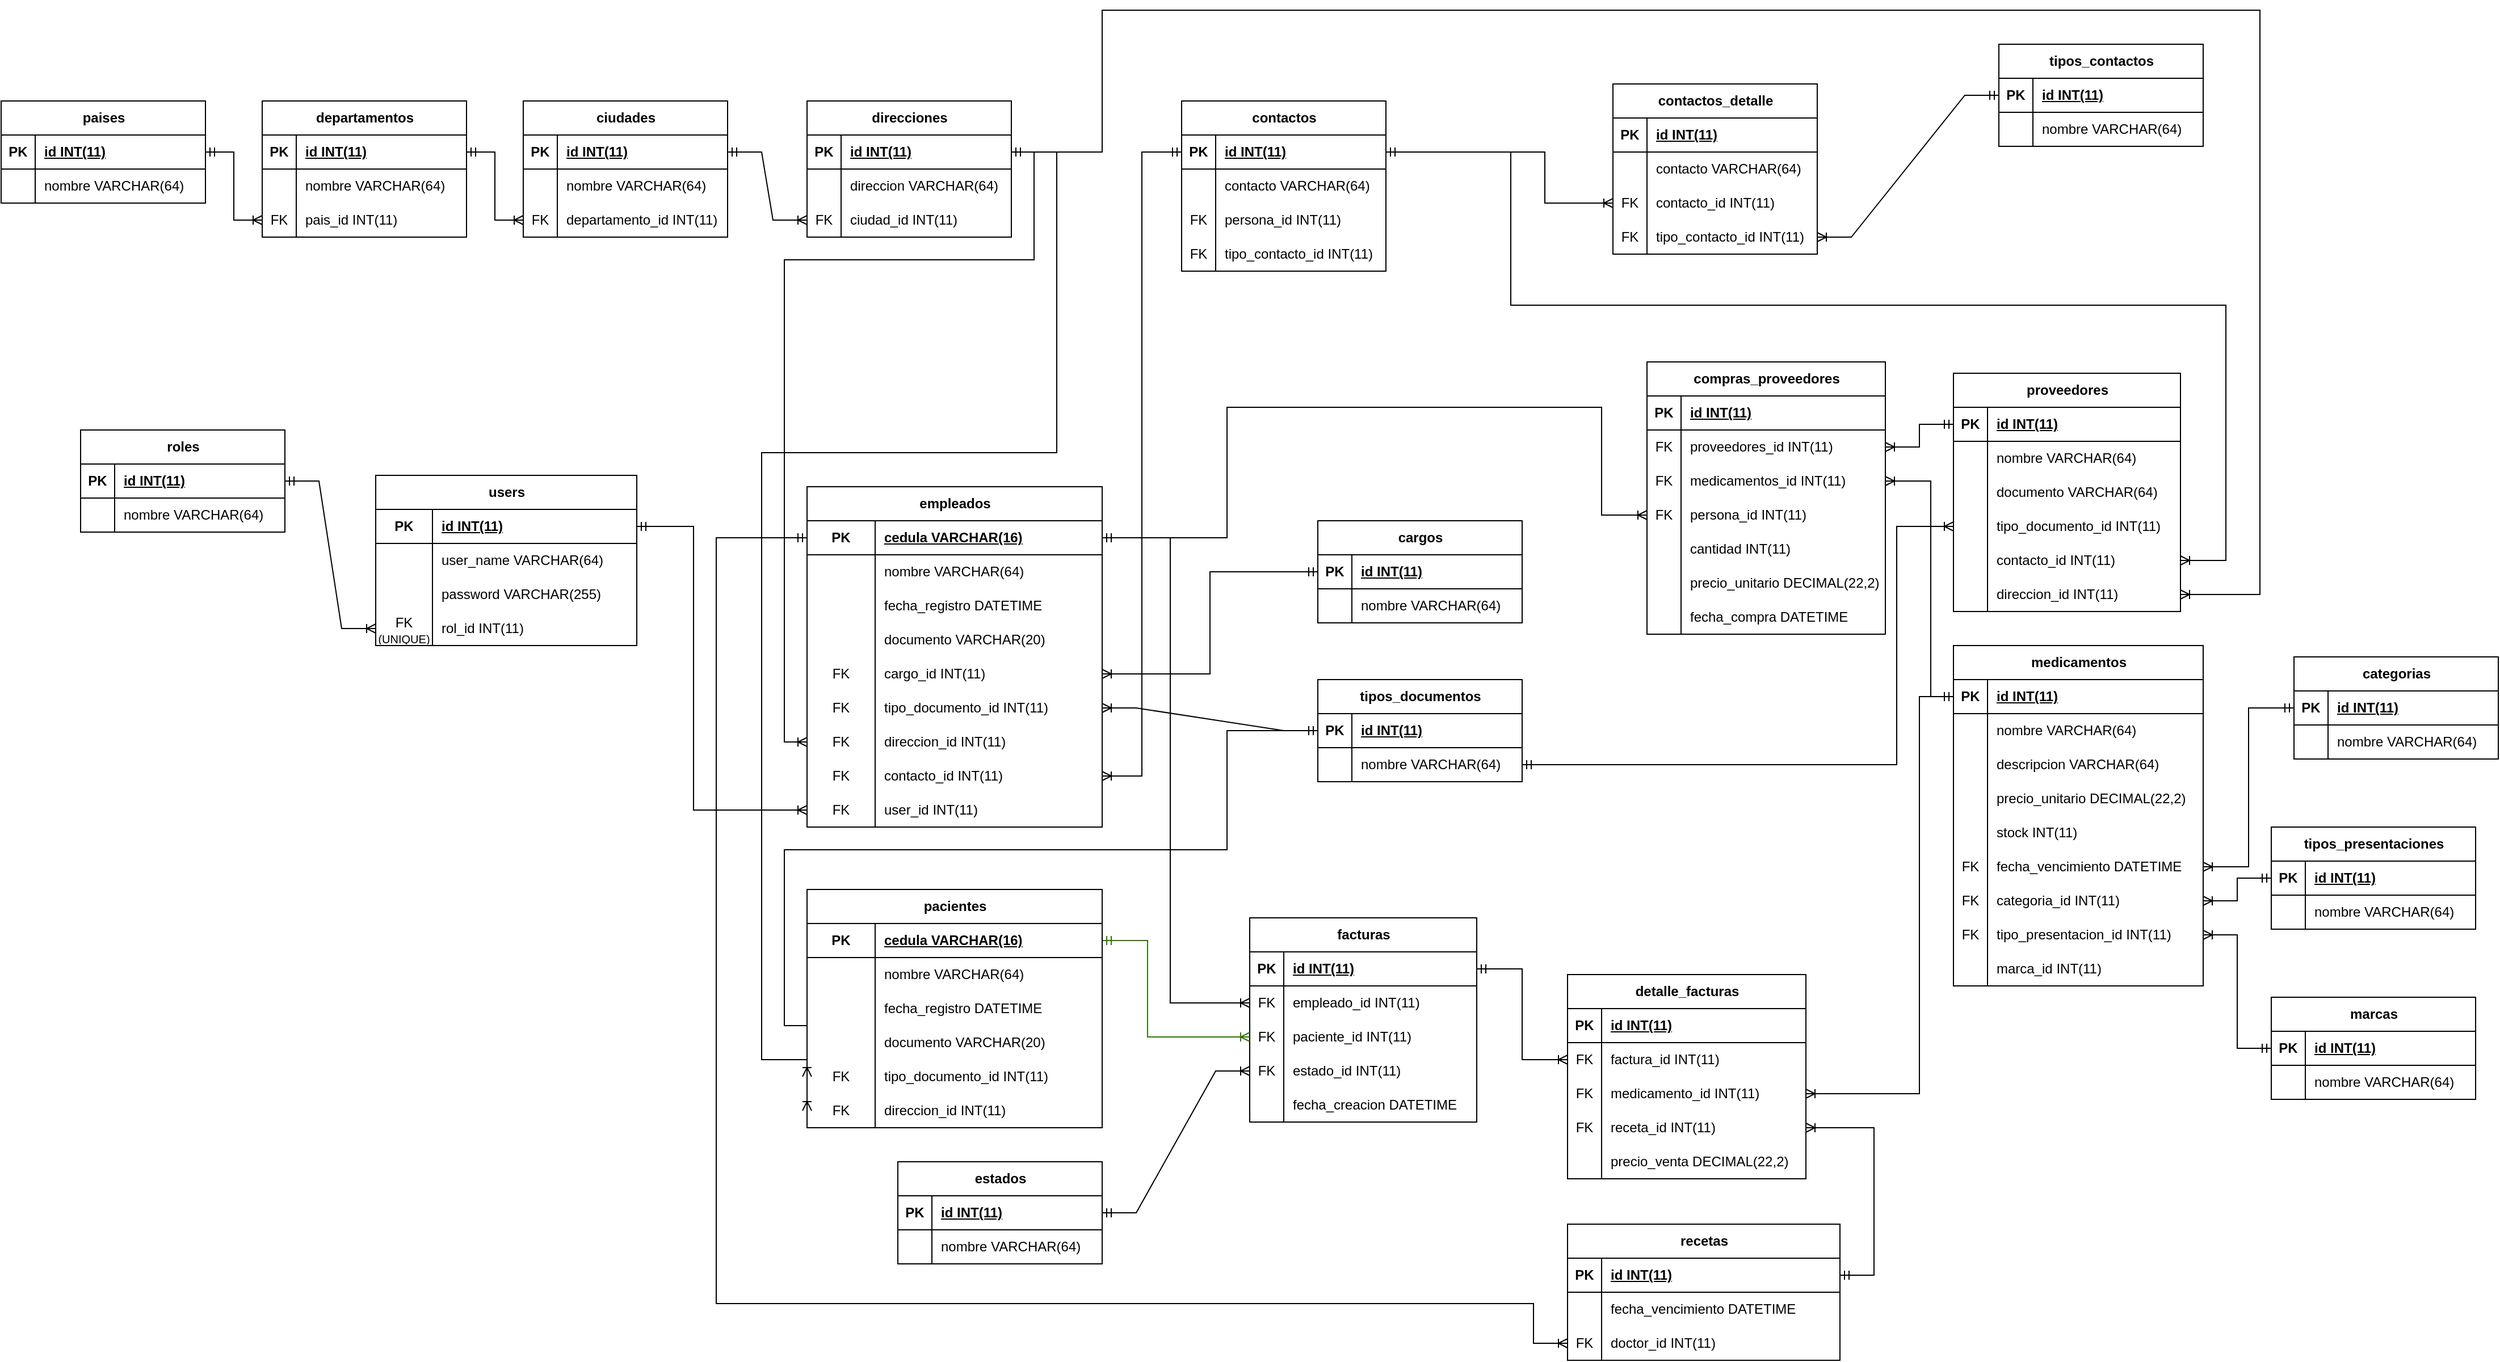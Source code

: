 <mxfile version="22.0.0" type="device">
  <diagram name="Page-1" id="e56a1550-8fbb-45ad-956c-1786394a9013">
    <mxGraphModel dx="2390" dy="1393" grid="1" gridSize="10" guides="1" tooltips="1" connect="1" arrows="1" fold="1" page="1" pageScale="1" pageWidth="3000" pageHeight="2000" background="none" math="0" shadow="0">
      <root>
        <mxCell id="0" />
        <mxCell id="1" parent="0" />
        <mxCell id="l4Cw_oAwUs9WhuOeAWEN-774" value="roles" style="shape=table;startSize=30;container=1;collapsible=1;childLayout=tableLayout;fixedRows=1;rowLines=0;fontStyle=1;align=center;resizeLast=1;html=1;" parent="1" vertex="1">
          <mxGeometry x="190" y="570" width="180" height="90" as="geometry">
            <mxRectangle x="100" y="100" width="70" height="30" as="alternateBounds" />
          </mxGeometry>
        </mxCell>
        <mxCell id="l4Cw_oAwUs9WhuOeAWEN-775" value="" style="shape=tableRow;horizontal=0;startSize=0;swimlaneHead=0;swimlaneBody=0;fillColor=none;collapsible=0;dropTarget=0;points=[[0,0.5],[1,0.5]];portConstraint=eastwest;top=0;left=0;right=0;bottom=1;" parent="l4Cw_oAwUs9WhuOeAWEN-774" vertex="1">
          <mxGeometry y="30" width="180" height="30" as="geometry" />
        </mxCell>
        <mxCell id="l4Cw_oAwUs9WhuOeAWEN-776" value="PK" style="shape=partialRectangle;connectable=0;fillColor=none;top=0;left=0;bottom=0;right=0;fontStyle=1;overflow=hidden;whiteSpace=wrap;html=1;" parent="l4Cw_oAwUs9WhuOeAWEN-775" vertex="1">
          <mxGeometry width="30" height="30" as="geometry">
            <mxRectangle width="30" height="30" as="alternateBounds" />
          </mxGeometry>
        </mxCell>
        <mxCell id="l4Cw_oAwUs9WhuOeAWEN-777" value="id INT(11)" style="shape=partialRectangle;connectable=0;fillColor=none;top=0;left=0;bottom=0;right=0;align=left;spacingLeft=6;fontStyle=5;overflow=hidden;whiteSpace=wrap;html=1;" parent="l4Cw_oAwUs9WhuOeAWEN-775" vertex="1">
          <mxGeometry x="30" width="150" height="30" as="geometry">
            <mxRectangle width="150" height="30" as="alternateBounds" />
          </mxGeometry>
        </mxCell>
        <mxCell id="l4Cw_oAwUs9WhuOeAWEN-778" value="" style="shape=tableRow;horizontal=0;startSize=0;swimlaneHead=0;swimlaneBody=0;fillColor=none;collapsible=0;dropTarget=0;points=[[0,0.5],[1,0.5]];portConstraint=eastwest;top=0;left=0;right=0;bottom=0;" parent="l4Cw_oAwUs9WhuOeAWEN-774" vertex="1">
          <mxGeometry y="60" width="180" height="30" as="geometry" />
        </mxCell>
        <mxCell id="l4Cw_oAwUs9WhuOeAWEN-779" value="" style="shape=partialRectangle;connectable=0;fillColor=none;top=0;left=0;bottom=0;right=0;editable=1;overflow=hidden;whiteSpace=wrap;html=1;" parent="l4Cw_oAwUs9WhuOeAWEN-778" vertex="1">
          <mxGeometry width="30" height="30" as="geometry">
            <mxRectangle width="30" height="30" as="alternateBounds" />
          </mxGeometry>
        </mxCell>
        <mxCell id="l4Cw_oAwUs9WhuOeAWEN-780" value="nombre VARCHAR(64)" style="shape=partialRectangle;connectable=0;fillColor=none;top=0;left=0;bottom=0;right=0;align=left;spacingLeft=6;overflow=hidden;whiteSpace=wrap;html=1;" parent="l4Cw_oAwUs9WhuOeAWEN-778" vertex="1">
          <mxGeometry x="30" width="150" height="30" as="geometry">
            <mxRectangle width="150" height="30" as="alternateBounds" />
          </mxGeometry>
        </mxCell>
        <mxCell id="l4Cw_oAwUs9WhuOeAWEN-781" value="users" style="shape=table;startSize=30;container=1;collapsible=1;childLayout=tableLayout;fixedRows=1;rowLines=0;fontStyle=1;align=center;resizeLast=1;html=1;" parent="1" vertex="1">
          <mxGeometry x="450" y="610" width="230" height="150" as="geometry" />
        </mxCell>
        <mxCell id="l4Cw_oAwUs9WhuOeAWEN-782" value="" style="shape=tableRow;horizontal=0;startSize=0;swimlaneHead=0;swimlaneBody=0;fillColor=none;collapsible=0;dropTarget=0;points=[[0,0.5],[1,0.5]];portConstraint=eastwest;top=0;left=0;right=0;bottom=1;" parent="l4Cw_oAwUs9WhuOeAWEN-781" vertex="1">
          <mxGeometry y="30" width="230" height="30" as="geometry" />
        </mxCell>
        <mxCell id="l4Cw_oAwUs9WhuOeAWEN-783" value="PK" style="shape=partialRectangle;connectable=0;fillColor=none;top=0;left=0;bottom=0;right=0;fontStyle=1;overflow=hidden;whiteSpace=wrap;html=1;" parent="l4Cw_oAwUs9WhuOeAWEN-782" vertex="1">
          <mxGeometry width="50" height="30" as="geometry">
            <mxRectangle width="50" height="30" as="alternateBounds" />
          </mxGeometry>
        </mxCell>
        <mxCell id="l4Cw_oAwUs9WhuOeAWEN-784" value="id INT(11)" style="shape=partialRectangle;connectable=0;fillColor=none;top=0;left=0;bottom=0;right=0;align=left;spacingLeft=6;fontStyle=5;overflow=hidden;whiteSpace=wrap;html=1;" parent="l4Cw_oAwUs9WhuOeAWEN-782" vertex="1">
          <mxGeometry x="50" width="180" height="30" as="geometry">
            <mxRectangle width="180" height="30" as="alternateBounds" />
          </mxGeometry>
        </mxCell>
        <mxCell id="l4Cw_oAwUs9WhuOeAWEN-785" value="" style="shape=tableRow;horizontal=0;startSize=0;swimlaneHead=0;swimlaneBody=0;fillColor=none;collapsible=0;dropTarget=0;points=[[0,0.5],[1,0.5]];portConstraint=eastwest;top=0;left=0;right=0;bottom=0;" parent="l4Cw_oAwUs9WhuOeAWEN-781" vertex="1">
          <mxGeometry y="60" width="230" height="30" as="geometry" />
        </mxCell>
        <mxCell id="l4Cw_oAwUs9WhuOeAWEN-786" value="" style="shape=partialRectangle;connectable=0;fillColor=none;top=0;left=0;bottom=0;right=0;editable=1;overflow=hidden;whiteSpace=wrap;html=1;" parent="l4Cw_oAwUs9WhuOeAWEN-785" vertex="1">
          <mxGeometry width="50" height="30" as="geometry">
            <mxRectangle width="50" height="30" as="alternateBounds" />
          </mxGeometry>
        </mxCell>
        <mxCell id="l4Cw_oAwUs9WhuOeAWEN-787" value="user_name VARCHAR(64)" style="shape=partialRectangle;connectable=0;fillColor=none;top=0;left=0;bottom=0;right=0;align=left;spacingLeft=6;overflow=hidden;whiteSpace=wrap;html=1;" parent="l4Cw_oAwUs9WhuOeAWEN-785" vertex="1">
          <mxGeometry x="50" width="180" height="30" as="geometry">
            <mxRectangle width="180" height="30" as="alternateBounds" />
          </mxGeometry>
        </mxCell>
        <mxCell id="l4Cw_oAwUs9WhuOeAWEN-788" value="" style="shape=tableRow;horizontal=0;startSize=0;swimlaneHead=0;swimlaneBody=0;fillColor=none;collapsible=0;dropTarget=0;points=[[0,0.5],[1,0.5]];portConstraint=eastwest;top=0;left=0;right=0;bottom=0;" parent="l4Cw_oAwUs9WhuOeAWEN-781" vertex="1">
          <mxGeometry y="90" width="230" height="30" as="geometry" />
        </mxCell>
        <mxCell id="l4Cw_oAwUs9WhuOeAWEN-789" value="" style="shape=partialRectangle;connectable=0;fillColor=none;top=0;left=0;bottom=0;right=0;editable=1;overflow=hidden;whiteSpace=wrap;html=1;" parent="l4Cw_oAwUs9WhuOeAWEN-788" vertex="1">
          <mxGeometry width="50" height="30" as="geometry">
            <mxRectangle width="50" height="30" as="alternateBounds" />
          </mxGeometry>
        </mxCell>
        <mxCell id="l4Cw_oAwUs9WhuOeAWEN-790" value="password VARCHAR(255)" style="shape=partialRectangle;connectable=0;fillColor=none;top=0;left=0;bottom=0;right=0;align=left;spacingLeft=6;overflow=hidden;whiteSpace=wrap;html=1;" parent="l4Cw_oAwUs9WhuOeAWEN-788" vertex="1">
          <mxGeometry x="50" width="180" height="30" as="geometry">
            <mxRectangle width="180" height="30" as="alternateBounds" />
          </mxGeometry>
        </mxCell>
        <mxCell id="l4Cw_oAwUs9WhuOeAWEN-1090" value="" style="shape=tableRow;horizontal=0;startSize=0;swimlaneHead=0;swimlaneBody=0;fillColor=none;collapsible=0;dropTarget=0;points=[[0,0.5],[1,0.5]];portConstraint=eastwest;top=0;left=0;right=0;bottom=0;" parent="l4Cw_oAwUs9WhuOeAWEN-781" vertex="1">
          <mxGeometry y="120" width="230" height="30" as="geometry" />
        </mxCell>
        <mxCell id="l4Cw_oAwUs9WhuOeAWEN-1091" value="FK&lt;br&gt;&lt;font style=&quot;font-size: 10px;&quot;&gt;(UNIQUE)&lt;/font&gt;" style="shape=partialRectangle;connectable=0;fillColor=none;top=0;left=0;bottom=0;right=0;editable=1;overflow=hidden;whiteSpace=wrap;html=1;" parent="l4Cw_oAwUs9WhuOeAWEN-1090" vertex="1">
          <mxGeometry width="50" height="30" as="geometry">
            <mxRectangle width="50" height="30" as="alternateBounds" />
          </mxGeometry>
        </mxCell>
        <mxCell id="l4Cw_oAwUs9WhuOeAWEN-1092" value="rol_id INT(11)" style="shape=partialRectangle;connectable=0;fillColor=none;top=0;left=0;bottom=0;right=0;align=left;spacingLeft=6;overflow=hidden;whiteSpace=wrap;html=1;" parent="l4Cw_oAwUs9WhuOeAWEN-1090" vertex="1">
          <mxGeometry x="50" width="180" height="30" as="geometry">
            <mxRectangle width="180" height="30" as="alternateBounds" />
          </mxGeometry>
        </mxCell>
        <mxCell id="l4Cw_oAwUs9WhuOeAWEN-794" value="empleados" style="shape=table;startSize=30;container=1;collapsible=1;childLayout=tableLayout;fixedRows=1;rowLines=0;fontStyle=1;align=center;resizeLast=1;html=1;" parent="1" vertex="1">
          <mxGeometry x="830" y="620" width="260" height="300" as="geometry" />
        </mxCell>
        <mxCell id="l4Cw_oAwUs9WhuOeAWEN-795" value="" style="shape=tableRow;horizontal=0;startSize=0;swimlaneHead=0;swimlaneBody=0;fillColor=none;collapsible=0;dropTarget=0;points=[[0,0.5],[1,0.5]];portConstraint=eastwest;top=0;left=0;right=0;bottom=1;" parent="l4Cw_oAwUs9WhuOeAWEN-794" vertex="1">
          <mxGeometry y="30" width="260" height="30" as="geometry" />
        </mxCell>
        <mxCell id="l4Cw_oAwUs9WhuOeAWEN-796" value="PK" style="shape=partialRectangle;connectable=0;fillColor=none;top=0;left=0;bottom=0;right=0;fontStyle=1;overflow=hidden;whiteSpace=wrap;html=1;" parent="l4Cw_oAwUs9WhuOeAWEN-795" vertex="1">
          <mxGeometry width="60" height="30" as="geometry">
            <mxRectangle width="60" height="30" as="alternateBounds" />
          </mxGeometry>
        </mxCell>
        <mxCell id="l4Cw_oAwUs9WhuOeAWEN-797" value="cedula VARCHAR(16)" style="shape=partialRectangle;connectable=0;fillColor=none;top=0;left=0;bottom=0;right=0;align=left;spacingLeft=6;fontStyle=5;overflow=hidden;whiteSpace=wrap;html=1;" parent="l4Cw_oAwUs9WhuOeAWEN-795" vertex="1">
          <mxGeometry x="60" width="200" height="30" as="geometry">
            <mxRectangle width="200" height="30" as="alternateBounds" />
          </mxGeometry>
        </mxCell>
        <mxCell id="l4Cw_oAwUs9WhuOeAWEN-798" value="" style="shape=tableRow;horizontal=0;startSize=0;swimlaneHead=0;swimlaneBody=0;fillColor=none;collapsible=0;dropTarget=0;points=[[0,0.5],[1,0.5]];portConstraint=eastwest;top=0;left=0;right=0;bottom=0;" parent="l4Cw_oAwUs9WhuOeAWEN-794" vertex="1">
          <mxGeometry y="60" width="260" height="30" as="geometry" />
        </mxCell>
        <mxCell id="l4Cw_oAwUs9WhuOeAWEN-799" value="" style="shape=partialRectangle;connectable=0;fillColor=none;top=0;left=0;bottom=0;right=0;editable=1;overflow=hidden;whiteSpace=wrap;html=1;" parent="l4Cw_oAwUs9WhuOeAWEN-798" vertex="1">
          <mxGeometry width="60" height="30" as="geometry">
            <mxRectangle width="60" height="30" as="alternateBounds" />
          </mxGeometry>
        </mxCell>
        <mxCell id="l4Cw_oAwUs9WhuOeAWEN-800" value="nombre VARCHAR(64)" style="shape=partialRectangle;connectable=0;fillColor=none;top=0;left=0;bottom=0;right=0;align=left;spacingLeft=6;overflow=hidden;whiteSpace=wrap;html=1;" parent="l4Cw_oAwUs9WhuOeAWEN-798" vertex="1">
          <mxGeometry x="60" width="200" height="30" as="geometry">
            <mxRectangle width="200" height="30" as="alternateBounds" />
          </mxGeometry>
        </mxCell>
        <mxCell id="l4Cw_oAwUs9WhuOeAWEN-801" value="" style="shape=tableRow;horizontal=0;startSize=0;swimlaneHead=0;swimlaneBody=0;fillColor=none;collapsible=0;dropTarget=0;points=[[0,0.5],[1,0.5]];portConstraint=eastwest;top=0;left=0;right=0;bottom=0;" parent="l4Cw_oAwUs9WhuOeAWEN-794" vertex="1">
          <mxGeometry y="90" width="260" height="30" as="geometry" />
        </mxCell>
        <mxCell id="l4Cw_oAwUs9WhuOeAWEN-802" value="" style="shape=partialRectangle;connectable=0;fillColor=none;top=0;left=0;bottom=0;right=0;editable=1;overflow=hidden;whiteSpace=wrap;html=1;" parent="l4Cw_oAwUs9WhuOeAWEN-801" vertex="1">
          <mxGeometry width="60" height="30" as="geometry">
            <mxRectangle width="60" height="30" as="alternateBounds" />
          </mxGeometry>
        </mxCell>
        <mxCell id="l4Cw_oAwUs9WhuOeAWEN-803" value="fecha_registro DATETIME" style="shape=partialRectangle;connectable=0;fillColor=none;top=0;left=0;bottom=0;right=0;align=left;spacingLeft=6;overflow=hidden;whiteSpace=wrap;html=1;" parent="l4Cw_oAwUs9WhuOeAWEN-801" vertex="1">
          <mxGeometry x="60" width="200" height="30" as="geometry">
            <mxRectangle width="200" height="30" as="alternateBounds" />
          </mxGeometry>
        </mxCell>
        <mxCell id="l4Cw_oAwUs9WhuOeAWEN-804" value="" style="shape=tableRow;horizontal=0;startSize=0;swimlaneHead=0;swimlaneBody=0;fillColor=none;collapsible=0;dropTarget=0;points=[[0,0.5],[1,0.5]];portConstraint=eastwest;top=0;left=0;right=0;bottom=0;" parent="l4Cw_oAwUs9WhuOeAWEN-794" vertex="1">
          <mxGeometry y="120" width="260" height="30" as="geometry" />
        </mxCell>
        <mxCell id="l4Cw_oAwUs9WhuOeAWEN-805" value="" style="shape=partialRectangle;connectable=0;fillColor=none;top=0;left=0;bottom=0;right=0;editable=1;overflow=hidden;whiteSpace=wrap;html=1;" parent="l4Cw_oAwUs9WhuOeAWEN-804" vertex="1">
          <mxGeometry width="60" height="30" as="geometry">
            <mxRectangle width="60" height="30" as="alternateBounds" />
          </mxGeometry>
        </mxCell>
        <mxCell id="l4Cw_oAwUs9WhuOeAWEN-806" value="documento VARCHAR(20)" style="shape=partialRectangle;connectable=0;fillColor=none;top=0;left=0;bottom=0;right=0;align=left;spacingLeft=6;overflow=hidden;whiteSpace=wrap;html=1;" parent="l4Cw_oAwUs9WhuOeAWEN-804" vertex="1">
          <mxGeometry x="60" width="200" height="30" as="geometry">
            <mxRectangle width="200" height="30" as="alternateBounds" />
          </mxGeometry>
        </mxCell>
        <mxCell id="l4Cw_oAwUs9WhuOeAWEN-807" value="" style="shape=tableRow;horizontal=0;startSize=0;swimlaneHead=0;swimlaneBody=0;fillColor=none;collapsible=0;dropTarget=0;points=[[0,0.5],[1,0.5]];portConstraint=eastwest;top=0;left=0;right=0;bottom=0;" parent="l4Cw_oAwUs9WhuOeAWEN-794" vertex="1">
          <mxGeometry y="150" width="260" height="30" as="geometry" />
        </mxCell>
        <mxCell id="l4Cw_oAwUs9WhuOeAWEN-808" value="FK" style="shape=partialRectangle;connectable=0;fillColor=none;top=0;left=0;bottom=0;right=0;editable=1;overflow=hidden;whiteSpace=wrap;html=1;" parent="l4Cw_oAwUs9WhuOeAWEN-807" vertex="1">
          <mxGeometry width="60" height="30" as="geometry">
            <mxRectangle width="60" height="30" as="alternateBounds" />
          </mxGeometry>
        </mxCell>
        <mxCell id="l4Cw_oAwUs9WhuOeAWEN-809" value="cargo_id INT(11)" style="shape=partialRectangle;connectable=0;fillColor=none;top=0;left=0;bottom=0;right=0;align=left;spacingLeft=6;overflow=hidden;whiteSpace=wrap;html=1;" parent="l4Cw_oAwUs9WhuOeAWEN-807" vertex="1">
          <mxGeometry x="60" width="200" height="30" as="geometry">
            <mxRectangle width="200" height="30" as="alternateBounds" />
          </mxGeometry>
        </mxCell>
        <mxCell id="l4Cw_oAwUs9WhuOeAWEN-810" value="" style="shape=tableRow;horizontal=0;startSize=0;swimlaneHead=0;swimlaneBody=0;fillColor=none;collapsible=0;dropTarget=0;points=[[0,0.5],[1,0.5]];portConstraint=eastwest;top=0;left=0;right=0;bottom=0;" parent="l4Cw_oAwUs9WhuOeAWEN-794" vertex="1">
          <mxGeometry y="180" width="260" height="30" as="geometry" />
        </mxCell>
        <mxCell id="l4Cw_oAwUs9WhuOeAWEN-811" value="FK" style="shape=partialRectangle;connectable=0;fillColor=none;top=0;left=0;bottom=0;right=0;editable=1;overflow=hidden;whiteSpace=wrap;html=1;" parent="l4Cw_oAwUs9WhuOeAWEN-810" vertex="1">
          <mxGeometry width="60" height="30" as="geometry">
            <mxRectangle width="60" height="30" as="alternateBounds" />
          </mxGeometry>
        </mxCell>
        <mxCell id="l4Cw_oAwUs9WhuOeAWEN-812" value="tipo_documento_id INT(11)" style="shape=partialRectangle;connectable=0;fillColor=none;top=0;left=0;bottom=0;right=0;align=left;spacingLeft=6;overflow=hidden;whiteSpace=wrap;html=1;" parent="l4Cw_oAwUs9WhuOeAWEN-810" vertex="1">
          <mxGeometry x="60" width="200" height="30" as="geometry">
            <mxRectangle width="200" height="30" as="alternateBounds" />
          </mxGeometry>
        </mxCell>
        <mxCell id="l4Cw_oAwUs9WhuOeAWEN-1100" value="" style="shape=tableRow;horizontal=0;startSize=0;swimlaneHead=0;swimlaneBody=0;fillColor=none;collapsible=0;dropTarget=0;points=[[0,0.5],[1,0.5]];portConstraint=eastwest;top=0;left=0;right=0;bottom=0;" parent="l4Cw_oAwUs9WhuOeAWEN-794" vertex="1">
          <mxGeometry y="210" width="260" height="30" as="geometry" />
        </mxCell>
        <mxCell id="l4Cw_oAwUs9WhuOeAWEN-1101" value="FK" style="shape=partialRectangle;connectable=0;fillColor=none;top=0;left=0;bottom=0;right=0;editable=1;overflow=hidden;whiteSpace=wrap;html=1;" parent="l4Cw_oAwUs9WhuOeAWEN-1100" vertex="1">
          <mxGeometry width="60" height="30" as="geometry">
            <mxRectangle width="60" height="30" as="alternateBounds" />
          </mxGeometry>
        </mxCell>
        <mxCell id="l4Cw_oAwUs9WhuOeAWEN-1102" value="direccion_id INT(11)" style="shape=partialRectangle;connectable=0;fillColor=none;top=0;left=0;bottom=0;right=0;align=left;spacingLeft=6;overflow=hidden;whiteSpace=wrap;html=1;" parent="l4Cw_oAwUs9WhuOeAWEN-1100" vertex="1">
          <mxGeometry x="60" width="200" height="30" as="geometry">
            <mxRectangle width="200" height="30" as="alternateBounds" />
          </mxGeometry>
        </mxCell>
        <mxCell id="l4Cw_oAwUs9WhuOeAWEN-1115" value="" style="shape=tableRow;horizontal=0;startSize=0;swimlaneHead=0;swimlaneBody=0;fillColor=none;collapsible=0;dropTarget=0;points=[[0,0.5],[1,0.5]];portConstraint=eastwest;top=0;left=0;right=0;bottom=0;" parent="l4Cw_oAwUs9WhuOeAWEN-794" vertex="1">
          <mxGeometry y="240" width="260" height="30" as="geometry" />
        </mxCell>
        <mxCell id="l4Cw_oAwUs9WhuOeAWEN-1116" value="FK" style="shape=partialRectangle;connectable=0;fillColor=none;top=0;left=0;bottom=0;right=0;editable=1;overflow=hidden;whiteSpace=wrap;html=1;" parent="l4Cw_oAwUs9WhuOeAWEN-1115" vertex="1">
          <mxGeometry width="60" height="30" as="geometry">
            <mxRectangle width="60" height="30" as="alternateBounds" />
          </mxGeometry>
        </mxCell>
        <mxCell id="l4Cw_oAwUs9WhuOeAWEN-1117" value="contacto_id INT(11)" style="shape=partialRectangle;connectable=0;fillColor=none;top=0;left=0;bottom=0;right=0;align=left;spacingLeft=6;overflow=hidden;whiteSpace=wrap;html=1;" parent="l4Cw_oAwUs9WhuOeAWEN-1115" vertex="1">
          <mxGeometry x="60" width="200" height="30" as="geometry">
            <mxRectangle width="200" height="30" as="alternateBounds" />
          </mxGeometry>
        </mxCell>
        <mxCell id="l4Cw_oAwUs9WhuOeAWEN-1140" value="" style="shape=tableRow;horizontal=0;startSize=0;swimlaneHead=0;swimlaneBody=0;fillColor=none;collapsible=0;dropTarget=0;points=[[0,0.5],[1,0.5]];portConstraint=eastwest;top=0;left=0;right=0;bottom=0;" parent="l4Cw_oAwUs9WhuOeAWEN-794" vertex="1">
          <mxGeometry y="270" width="260" height="30" as="geometry" />
        </mxCell>
        <mxCell id="l4Cw_oAwUs9WhuOeAWEN-1141" value="FK" style="shape=partialRectangle;connectable=0;fillColor=none;top=0;left=0;bottom=0;right=0;editable=1;overflow=hidden;whiteSpace=wrap;html=1;" parent="l4Cw_oAwUs9WhuOeAWEN-1140" vertex="1">
          <mxGeometry width="60" height="30" as="geometry">
            <mxRectangle width="60" height="30" as="alternateBounds" />
          </mxGeometry>
        </mxCell>
        <mxCell id="l4Cw_oAwUs9WhuOeAWEN-1142" value="user_id INT(11)" style="shape=partialRectangle;connectable=0;fillColor=none;top=0;left=0;bottom=0;right=0;align=left;spacingLeft=6;overflow=hidden;whiteSpace=wrap;html=1;" parent="l4Cw_oAwUs9WhuOeAWEN-1140" vertex="1">
          <mxGeometry x="60" width="200" height="30" as="geometry">
            <mxRectangle width="200" height="30" as="alternateBounds" />
          </mxGeometry>
        </mxCell>
        <mxCell id="l4Cw_oAwUs9WhuOeAWEN-817" value="cargos" style="shape=table;startSize=30;container=1;collapsible=1;childLayout=tableLayout;fixedRows=1;rowLines=0;fontStyle=1;align=center;resizeLast=1;html=1;" parent="1" vertex="1">
          <mxGeometry x="1280" y="650" width="180" height="90" as="geometry" />
        </mxCell>
        <mxCell id="l4Cw_oAwUs9WhuOeAWEN-818" value="" style="shape=tableRow;horizontal=0;startSize=0;swimlaneHead=0;swimlaneBody=0;fillColor=none;collapsible=0;dropTarget=0;points=[[0,0.5],[1,0.5]];portConstraint=eastwest;top=0;left=0;right=0;bottom=1;" parent="l4Cw_oAwUs9WhuOeAWEN-817" vertex="1">
          <mxGeometry y="30" width="180" height="30" as="geometry" />
        </mxCell>
        <mxCell id="l4Cw_oAwUs9WhuOeAWEN-819" value="PK" style="shape=partialRectangle;connectable=0;fillColor=none;top=0;left=0;bottom=0;right=0;fontStyle=1;overflow=hidden;whiteSpace=wrap;html=1;" parent="l4Cw_oAwUs9WhuOeAWEN-818" vertex="1">
          <mxGeometry width="30" height="30" as="geometry">
            <mxRectangle width="30" height="30" as="alternateBounds" />
          </mxGeometry>
        </mxCell>
        <mxCell id="l4Cw_oAwUs9WhuOeAWEN-820" value="id&amp;nbsp;INT(11)" style="shape=partialRectangle;connectable=0;fillColor=none;top=0;left=0;bottom=0;right=0;align=left;spacingLeft=6;fontStyle=5;overflow=hidden;whiteSpace=wrap;html=1;" parent="l4Cw_oAwUs9WhuOeAWEN-818" vertex="1">
          <mxGeometry x="30" width="150" height="30" as="geometry">
            <mxRectangle width="150" height="30" as="alternateBounds" />
          </mxGeometry>
        </mxCell>
        <mxCell id="l4Cw_oAwUs9WhuOeAWEN-821" value="" style="shape=tableRow;horizontal=0;startSize=0;swimlaneHead=0;swimlaneBody=0;fillColor=none;collapsible=0;dropTarget=0;points=[[0,0.5],[1,0.5]];portConstraint=eastwest;top=0;left=0;right=0;bottom=0;" parent="l4Cw_oAwUs9WhuOeAWEN-817" vertex="1">
          <mxGeometry y="60" width="180" height="30" as="geometry" />
        </mxCell>
        <mxCell id="l4Cw_oAwUs9WhuOeAWEN-822" value="" style="shape=partialRectangle;connectable=0;fillColor=none;top=0;left=0;bottom=0;right=0;editable=1;overflow=hidden;whiteSpace=wrap;html=1;" parent="l4Cw_oAwUs9WhuOeAWEN-821" vertex="1">
          <mxGeometry width="30" height="30" as="geometry">
            <mxRectangle width="30" height="30" as="alternateBounds" />
          </mxGeometry>
        </mxCell>
        <mxCell id="l4Cw_oAwUs9WhuOeAWEN-823" value="nombre VARCHAR(64)" style="shape=partialRectangle;connectable=0;fillColor=none;top=0;left=0;bottom=0;right=0;align=left;spacingLeft=6;overflow=hidden;whiteSpace=wrap;html=1;" parent="l4Cw_oAwUs9WhuOeAWEN-821" vertex="1">
          <mxGeometry x="30" width="150" height="30" as="geometry">
            <mxRectangle width="150" height="30" as="alternateBounds" />
          </mxGeometry>
        </mxCell>
        <mxCell id="l4Cw_oAwUs9WhuOeAWEN-824" value="" style="edgeStyle=orthogonalEdgeStyle;fontSize=12;html=1;endArrow=ERoneToMany;startArrow=ERmandOne;rounded=0;exitX=0;exitY=0.5;exitDx=0;exitDy=0;entryX=1;entryY=0.5;entryDx=0;entryDy=0;" parent="1" source="l4Cw_oAwUs9WhuOeAWEN-818" target="l4Cw_oAwUs9WhuOeAWEN-807" edge="1">
          <mxGeometry width="100" height="100" relative="1" as="geometry">
            <mxPoint x="1090" y="780" as="sourcePoint" />
            <mxPoint x="1130" y="700" as="targetPoint" />
          </mxGeometry>
        </mxCell>
        <mxCell id="l4Cw_oAwUs9WhuOeAWEN-825" value="tipos_documentos" style="shape=table;startSize=30;container=1;collapsible=1;childLayout=tableLayout;fixedRows=1;rowLines=0;fontStyle=1;align=center;resizeLast=1;html=1;" parent="1" vertex="1">
          <mxGeometry x="1280" y="790" width="180" height="90" as="geometry" />
        </mxCell>
        <mxCell id="l4Cw_oAwUs9WhuOeAWEN-826" value="" style="shape=tableRow;horizontal=0;startSize=0;swimlaneHead=0;swimlaneBody=0;fillColor=none;collapsible=0;dropTarget=0;points=[[0,0.5],[1,0.5]];portConstraint=eastwest;top=0;left=0;right=0;bottom=1;" parent="l4Cw_oAwUs9WhuOeAWEN-825" vertex="1">
          <mxGeometry y="30" width="180" height="30" as="geometry" />
        </mxCell>
        <mxCell id="l4Cw_oAwUs9WhuOeAWEN-827" value="PK" style="shape=partialRectangle;connectable=0;fillColor=none;top=0;left=0;bottom=0;right=0;fontStyle=1;overflow=hidden;whiteSpace=wrap;html=1;" parent="l4Cw_oAwUs9WhuOeAWEN-826" vertex="1">
          <mxGeometry width="30" height="30" as="geometry">
            <mxRectangle width="30" height="30" as="alternateBounds" />
          </mxGeometry>
        </mxCell>
        <mxCell id="l4Cw_oAwUs9WhuOeAWEN-828" value="id&amp;nbsp;INT(11)" style="shape=partialRectangle;connectable=0;fillColor=none;top=0;left=0;bottom=0;right=0;align=left;spacingLeft=6;fontStyle=5;overflow=hidden;whiteSpace=wrap;html=1;" parent="l4Cw_oAwUs9WhuOeAWEN-826" vertex="1">
          <mxGeometry x="30" width="150" height="30" as="geometry">
            <mxRectangle width="150" height="30" as="alternateBounds" />
          </mxGeometry>
        </mxCell>
        <mxCell id="l4Cw_oAwUs9WhuOeAWEN-829" value="" style="shape=tableRow;horizontal=0;startSize=0;swimlaneHead=0;swimlaneBody=0;fillColor=none;collapsible=0;dropTarget=0;points=[[0,0.5],[1,0.5]];portConstraint=eastwest;top=0;left=0;right=0;bottom=0;" parent="l4Cw_oAwUs9WhuOeAWEN-825" vertex="1">
          <mxGeometry y="60" width="180" height="30" as="geometry" />
        </mxCell>
        <mxCell id="l4Cw_oAwUs9WhuOeAWEN-830" value="" style="shape=partialRectangle;connectable=0;fillColor=none;top=0;left=0;bottom=0;right=0;editable=1;overflow=hidden;whiteSpace=wrap;html=1;" parent="l4Cw_oAwUs9WhuOeAWEN-829" vertex="1">
          <mxGeometry width="30" height="30" as="geometry">
            <mxRectangle width="30" height="30" as="alternateBounds" />
          </mxGeometry>
        </mxCell>
        <mxCell id="l4Cw_oAwUs9WhuOeAWEN-831" value="nombre VARCHAR(64)" style="shape=partialRectangle;connectable=0;fillColor=none;top=0;left=0;bottom=0;right=0;align=left;spacingLeft=6;overflow=hidden;whiteSpace=wrap;html=1;" parent="l4Cw_oAwUs9WhuOeAWEN-829" vertex="1">
          <mxGeometry x="30" width="150" height="30" as="geometry">
            <mxRectangle width="150" height="30" as="alternateBounds" />
          </mxGeometry>
        </mxCell>
        <mxCell id="l4Cw_oAwUs9WhuOeAWEN-832" value="" style="edgeStyle=entityRelationEdgeStyle;fontSize=12;html=1;endArrow=ERoneToMany;startArrow=ERmandOne;rounded=0;entryX=1;entryY=0.5;entryDx=0;entryDy=0;" parent="1" source="l4Cw_oAwUs9WhuOeAWEN-826" target="l4Cw_oAwUs9WhuOeAWEN-810" edge="1">
          <mxGeometry width="100" height="100" relative="1" as="geometry">
            <mxPoint x="1160" y="860" as="sourcePoint" />
            <mxPoint x="1260" y="760" as="targetPoint" />
          </mxGeometry>
        </mxCell>
        <mxCell id="l4Cw_oAwUs9WhuOeAWEN-833" value="contactos" style="shape=table;startSize=30;container=1;collapsible=1;childLayout=tableLayout;fixedRows=1;rowLines=0;fontStyle=1;align=center;resizeLast=1;html=1;" parent="1" vertex="1">
          <mxGeometry x="1160" y="280" width="180" height="150" as="geometry" />
        </mxCell>
        <mxCell id="l4Cw_oAwUs9WhuOeAWEN-834" value="" style="shape=tableRow;horizontal=0;startSize=0;swimlaneHead=0;swimlaneBody=0;fillColor=none;collapsible=0;dropTarget=0;points=[[0,0.5],[1,0.5]];portConstraint=eastwest;top=0;left=0;right=0;bottom=1;" parent="l4Cw_oAwUs9WhuOeAWEN-833" vertex="1">
          <mxGeometry y="30" width="180" height="30" as="geometry" />
        </mxCell>
        <mxCell id="l4Cw_oAwUs9WhuOeAWEN-835" value="PK" style="shape=partialRectangle;connectable=0;fillColor=none;top=0;left=0;bottom=0;right=0;fontStyle=1;overflow=hidden;whiteSpace=wrap;html=1;" parent="l4Cw_oAwUs9WhuOeAWEN-834" vertex="1">
          <mxGeometry width="30" height="30" as="geometry">
            <mxRectangle width="30" height="30" as="alternateBounds" />
          </mxGeometry>
        </mxCell>
        <mxCell id="l4Cw_oAwUs9WhuOeAWEN-836" value="id&amp;nbsp;INT(11)" style="shape=partialRectangle;connectable=0;fillColor=none;top=0;left=0;bottom=0;right=0;align=left;spacingLeft=6;fontStyle=5;overflow=hidden;whiteSpace=wrap;html=1;" parent="l4Cw_oAwUs9WhuOeAWEN-834" vertex="1">
          <mxGeometry x="30" width="150" height="30" as="geometry">
            <mxRectangle width="150" height="30" as="alternateBounds" />
          </mxGeometry>
        </mxCell>
        <mxCell id="l4Cw_oAwUs9WhuOeAWEN-837" value="" style="shape=tableRow;horizontal=0;startSize=0;swimlaneHead=0;swimlaneBody=0;fillColor=none;collapsible=0;dropTarget=0;points=[[0,0.5],[1,0.5]];portConstraint=eastwest;top=0;left=0;right=0;bottom=0;" parent="l4Cw_oAwUs9WhuOeAWEN-833" vertex="1">
          <mxGeometry y="60" width="180" height="30" as="geometry" />
        </mxCell>
        <mxCell id="l4Cw_oAwUs9WhuOeAWEN-838" value="" style="shape=partialRectangle;connectable=0;fillColor=none;top=0;left=0;bottom=0;right=0;editable=1;overflow=hidden;whiteSpace=wrap;html=1;" parent="l4Cw_oAwUs9WhuOeAWEN-837" vertex="1">
          <mxGeometry width="30" height="30" as="geometry">
            <mxRectangle width="30" height="30" as="alternateBounds" />
          </mxGeometry>
        </mxCell>
        <mxCell id="l4Cw_oAwUs9WhuOeAWEN-839" value="contacto VARCHAR(64)" style="shape=partialRectangle;connectable=0;fillColor=none;top=0;left=0;bottom=0;right=0;align=left;spacingLeft=6;overflow=hidden;whiteSpace=wrap;html=1;" parent="l4Cw_oAwUs9WhuOeAWEN-837" vertex="1">
          <mxGeometry x="30" width="150" height="30" as="geometry">
            <mxRectangle width="150" height="30" as="alternateBounds" />
          </mxGeometry>
        </mxCell>
        <mxCell id="l4Cw_oAwUs9WhuOeAWEN-840" value="" style="shape=tableRow;horizontal=0;startSize=0;swimlaneHead=0;swimlaneBody=0;fillColor=none;collapsible=0;dropTarget=0;points=[[0,0.5],[1,0.5]];portConstraint=eastwest;top=0;left=0;right=0;bottom=0;" parent="l4Cw_oAwUs9WhuOeAWEN-833" vertex="1">
          <mxGeometry y="90" width="180" height="30" as="geometry" />
        </mxCell>
        <mxCell id="l4Cw_oAwUs9WhuOeAWEN-841" value="FK" style="shape=partialRectangle;connectable=0;fillColor=none;top=0;left=0;bottom=0;right=0;editable=1;overflow=hidden;whiteSpace=wrap;html=1;" parent="l4Cw_oAwUs9WhuOeAWEN-840" vertex="1">
          <mxGeometry width="30" height="30" as="geometry">
            <mxRectangle width="30" height="30" as="alternateBounds" />
          </mxGeometry>
        </mxCell>
        <mxCell id="l4Cw_oAwUs9WhuOeAWEN-842" value="persona_id INT(11)" style="shape=partialRectangle;connectable=0;fillColor=none;top=0;left=0;bottom=0;right=0;align=left;spacingLeft=6;overflow=hidden;whiteSpace=wrap;html=1;" parent="l4Cw_oAwUs9WhuOeAWEN-840" vertex="1">
          <mxGeometry x="30" width="150" height="30" as="geometry">
            <mxRectangle width="150" height="30" as="alternateBounds" />
          </mxGeometry>
        </mxCell>
        <mxCell id="l4Cw_oAwUs9WhuOeAWEN-843" value="" style="shape=tableRow;horizontal=0;startSize=0;swimlaneHead=0;swimlaneBody=0;fillColor=none;collapsible=0;dropTarget=0;points=[[0,0.5],[1,0.5]];portConstraint=eastwest;top=0;left=0;right=0;bottom=0;" parent="l4Cw_oAwUs9WhuOeAWEN-833" vertex="1">
          <mxGeometry y="120" width="180" height="30" as="geometry" />
        </mxCell>
        <mxCell id="l4Cw_oAwUs9WhuOeAWEN-844" value="FK" style="shape=partialRectangle;connectable=0;fillColor=none;top=0;left=0;bottom=0;right=0;editable=1;overflow=hidden;whiteSpace=wrap;html=1;" parent="l4Cw_oAwUs9WhuOeAWEN-843" vertex="1">
          <mxGeometry width="30" height="30" as="geometry">
            <mxRectangle width="30" height="30" as="alternateBounds" />
          </mxGeometry>
        </mxCell>
        <mxCell id="l4Cw_oAwUs9WhuOeAWEN-845" value="tipo_contacto_id INT(11)" style="shape=partialRectangle;connectable=0;fillColor=none;top=0;left=0;bottom=0;right=0;align=left;spacingLeft=6;overflow=hidden;whiteSpace=wrap;html=1;" parent="l4Cw_oAwUs9WhuOeAWEN-843" vertex="1">
          <mxGeometry x="30" width="150" height="30" as="geometry">
            <mxRectangle width="150" height="30" as="alternateBounds" />
          </mxGeometry>
        </mxCell>
        <mxCell id="l4Cw_oAwUs9WhuOeAWEN-846" value="tipos_contactos" style="shape=table;startSize=30;container=1;collapsible=1;childLayout=tableLayout;fixedRows=1;rowLines=0;fontStyle=1;align=center;resizeLast=1;html=1;" parent="1" vertex="1">
          <mxGeometry x="1880" y="230" width="180" height="90" as="geometry" />
        </mxCell>
        <mxCell id="l4Cw_oAwUs9WhuOeAWEN-847" value="" style="shape=tableRow;horizontal=0;startSize=0;swimlaneHead=0;swimlaneBody=0;fillColor=none;collapsible=0;dropTarget=0;points=[[0,0.5],[1,0.5]];portConstraint=eastwest;top=0;left=0;right=0;bottom=1;" parent="l4Cw_oAwUs9WhuOeAWEN-846" vertex="1">
          <mxGeometry y="30" width="180" height="30" as="geometry" />
        </mxCell>
        <mxCell id="l4Cw_oAwUs9WhuOeAWEN-848" value="PK" style="shape=partialRectangle;connectable=0;fillColor=none;top=0;left=0;bottom=0;right=0;fontStyle=1;overflow=hidden;whiteSpace=wrap;html=1;" parent="l4Cw_oAwUs9WhuOeAWEN-847" vertex="1">
          <mxGeometry width="30" height="30" as="geometry">
            <mxRectangle width="30" height="30" as="alternateBounds" />
          </mxGeometry>
        </mxCell>
        <mxCell id="l4Cw_oAwUs9WhuOeAWEN-849" value="id&amp;nbsp;INT(11)" style="shape=partialRectangle;connectable=0;fillColor=none;top=0;left=0;bottom=0;right=0;align=left;spacingLeft=6;fontStyle=5;overflow=hidden;whiteSpace=wrap;html=1;" parent="l4Cw_oAwUs9WhuOeAWEN-847" vertex="1">
          <mxGeometry x="30" width="150" height="30" as="geometry">
            <mxRectangle width="150" height="30" as="alternateBounds" />
          </mxGeometry>
        </mxCell>
        <mxCell id="l4Cw_oAwUs9WhuOeAWEN-850" value="" style="shape=tableRow;horizontal=0;startSize=0;swimlaneHead=0;swimlaneBody=0;fillColor=none;collapsible=0;dropTarget=0;points=[[0,0.5],[1,0.5]];portConstraint=eastwest;top=0;left=0;right=0;bottom=0;" parent="l4Cw_oAwUs9WhuOeAWEN-846" vertex="1">
          <mxGeometry y="60" width="180" height="30" as="geometry" />
        </mxCell>
        <mxCell id="l4Cw_oAwUs9WhuOeAWEN-851" value="" style="shape=partialRectangle;connectable=0;fillColor=none;top=0;left=0;bottom=0;right=0;editable=1;overflow=hidden;whiteSpace=wrap;html=1;" parent="l4Cw_oAwUs9WhuOeAWEN-850" vertex="1">
          <mxGeometry width="30" height="30" as="geometry">
            <mxRectangle width="30" height="30" as="alternateBounds" />
          </mxGeometry>
        </mxCell>
        <mxCell id="l4Cw_oAwUs9WhuOeAWEN-852" value="nombre VARCHAR(64)" style="shape=partialRectangle;connectable=0;fillColor=none;top=0;left=0;bottom=0;right=0;align=left;spacingLeft=6;overflow=hidden;whiteSpace=wrap;html=1;" parent="l4Cw_oAwUs9WhuOeAWEN-850" vertex="1">
          <mxGeometry x="30" width="150" height="30" as="geometry">
            <mxRectangle width="150" height="30" as="alternateBounds" />
          </mxGeometry>
        </mxCell>
        <mxCell id="l4Cw_oAwUs9WhuOeAWEN-855" value="direcciones" style="shape=table;startSize=30;container=1;collapsible=1;childLayout=tableLayout;fixedRows=1;rowLines=0;fontStyle=1;align=center;resizeLast=1;html=1;" parent="1" vertex="1">
          <mxGeometry x="830" y="280" width="180" height="120" as="geometry" />
        </mxCell>
        <mxCell id="l4Cw_oAwUs9WhuOeAWEN-856" value="" style="shape=tableRow;horizontal=0;startSize=0;swimlaneHead=0;swimlaneBody=0;fillColor=none;collapsible=0;dropTarget=0;points=[[0,0.5],[1,0.5]];portConstraint=eastwest;top=0;left=0;right=0;bottom=1;" parent="l4Cw_oAwUs9WhuOeAWEN-855" vertex="1">
          <mxGeometry y="30" width="180" height="30" as="geometry" />
        </mxCell>
        <mxCell id="l4Cw_oAwUs9WhuOeAWEN-857" value="PK" style="shape=partialRectangle;connectable=0;fillColor=none;top=0;left=0;bottom=0;right=0;fontStyle=1;overflow=hidden;whiteSpace=wrap;html=1;" parent="l4Cw_oAwUs9WhuOeAWEN-856" vertex="1">
          <mxGeometry width="30" height="30" as="geometry">
            <mxRectangle width="30" height="30" as="alternateBounds" />
          </mxGeometry>
        </mxCell>
        <mxCell id="l4Cw_oAwUs9WhuOeAWEN-858" value="id&amp;nbsp;INT(11)" style="shape=partialRectangle;connectable=0;fillColor=none;top=0;left=0;bottom=0;right=0;align=left;spacingLeft=6;fontStyle=5;overflow=hidden;whiteSpace=wrap;html=1;" parent="l4Cw_oAwUs9WhuOeAWEN-856" vertex="1">
          <mxGeometry x="30" width="150" height="30" as="geometry">
            <mxRectangle width="150" height="30" as="alternateBounds" />
          </mxGeometry>
        </mxCell>
        <mxCell id="l4Cw_oAwUs9WhuOeAWEN-859" value="" style="shape=tableRow;horizontal=0;startSize=0;swimlaneHead=0;swimlaneBody=0;fillColor=none;collapsible=0;dropTarget=0;points=[[0,0.5],[1,0.5]];portConstraint=eastwest;top=0;left=0;right=0;bottom=0;" parent="l4Cw_oAwUs9WhuOeAWEN-855" vertex="1">
          <mxGeometry y="60" width="180" height="30" as="geometry" />
        </mxCell>
        <mxCell id="l4Cw_oAwUs9WhuOeAWEN-860" value="" style="shape=partialRectangle;connectable=0;fillColor=none;top=0;left=0;bottom=0;right=0;editable=1;overflow=hidden;whiteSpace=wrap;html=1;" parent="l4Cw_oAwUs9WhuOeAWEN-859" vertex="1">
          <mxGeometry width="30" height="30" as="geometry">
            <mxRectangle width="30" height="30" as="alternateBounds" />
          </mxGeometry>
        </mxCell>
        <mxCell id="l4Cw_oAwUs9WhuOeAWEN-861" value="direccion VARCHAR(64)" style="shape=partialRectangle;connectable=0;fillColor=none;top=0;left=0;bottom=0;right=0;align=left;spacingLeft=6;overflow=hidden;whiteSpace=wrap;html=1;" parent="l4Cw_oAwUs9WhuOeAWEN-859" vertex="1">
          <mxGeometry x="30" width="150" height="30" as="geometry">
            <mxRectangle width="150" height="30" as="alternateBounds" />
          </mxGeometry>
        </mxCell>
        <mxCell id="l4Cw_oAwUs9WhuOeAWEN-862" value="" style="shape=tableRow;horizontal=0;startSize=0;swimlaneHead=0;swimlaneBody=0;fillColor=none;collapsible=0;dropTarget=0;points=[[0,0.5],[1,0.5]];portConstraint=eastwest;top=0;left=0;right=0;bottom=0;" parent="l4Cw_oAwUs9WhuOeAWEN-855" vertex="1">
          <mxGeometry y="90" width="180" height="30" as="geometry" />
        </mxCell>
        <mxCell id="l4Cw_oAwUs9WhuOeAWEN-863" value="FK" style="shape=partialRectangle;connectable=0;fillColor=none;top=0;left=0;bottom=0;right=0;editable=1;overflow=hidden;whiteSpace=wrap;html=1;" parent="l4Cw_oAwUs9WhuOeAWEN-862" vertex="1">
          <mxGeometry width="30" height="30" as="geometry">
            <mxRectangle width="30" height="30" as="alternateBounds" />
          </mxGeometry>
        </mxCell>
        <mxCell id="l4Cw_oAwUs9WhuOeAWEN-864" value="ciudad_id INT(11)" style="shape=partialRectangle;connectable=0;fillColor=none;top=0;left=0;bottom=0;right=0;align=left;spacingLeft=6;overflow=hidden;whiteSpace=wrap;html=1;" parent="l4Cw_oAwUs9WhuOeAWEN-862" vertex="1">
          <mxGeometry x="30" width="150" height="30" as="geometry">
            <mxRectangle width="150" height="30" as="alternateBounds" />
          </mxGeometry>
        </mxCell>
        <mxCell id="l4Cw_oAwUs9WhuOeAWEN-865" value="ciudades" style="shape=table;startSize=30;container=1;collapsible=1;childLayout=tableLayout;fixedRows=1;rowLines=0;fontStyle=1;align=center;resizeLast=1;html=1;" parent="1" vertex="1">
          <mxGeometry x="580" y="280" width="180" height="120" as="geometry" />
        </mxCell>
        <mxCell id="l4Cw_oAwUs9WhuOeAWEN-866" value="" style="shape=tableRow;horizontal=0;startSize=0;swimlaneHead=0;swimlaneBody=0;fillColor=none;collapsible=0;dropTarget=0;points=[[0,0.5],[1,0.5]];portConstraint=eastwest;top=0;left=0;right=0;bottom=1;" parent="l4Cw_oAwUs9WhuOeAWEN-865" vertex="1">
          <mxGeometry y="30" width="180" height="30" as="geometry" />
        </mxCell>
        <mxCell id="l4Cw_oAwUs9WhuOeAWEN-867" value="PK" style="shape=partialRectangle;connectable=0;fillColor=none;top=0;left=0;bottom=0;right=0;fontStyle=1;overflow=hidden;whiteSpace=wrap;html=1;" parent="l4Cw_oAwUs9WhuOeAWEN-866" vertex="1">
          <mxGeometry width="30" height="30" as="geometry">
            <mxRectangle width="30" height="30" as="alternateBounds" />
          </mxGeometry>
        </mxCell>
        <mxCell id="l4Cw_oAwUs9WhuOeAWEN-868" value="id&amp;nbsp;INT(11)" style="shape=partialRectangle;connectable=0;fillColor=none;top=0;left=0;bottom=0;right=0;align=left;spacingLeft=6;fontStyle=5;overflow=hidden;whiteSpace=wrap;html=1;" parent="l4Cw_oAwUs9WhuOeAWEN-866" vertex="1">
          <mxGeometry x="30" width="150" height="30" as="geometry">
            <mxRectangle width="150" height="30" as="alternateBounds" />
          </mxGeometry>
        </mxCell>
        <mxCell id="l4Cw_oAwUs9WhuOeAWEN-869" value="" style="shape=tableRow;horizontal=0;startSize=0;swimlaneHead=0;swimlaneBody=0;fillColor=none;collapsible=0;dropTarget=0;points=[[0,0.5],[1,0.5]];portConstraint=eastwest;top=0;left=0;right=0;bottom=0;" parent="l4Cw_oAwUs9WhuOeAWEN-865" vertex="1">
          <mxGeometry y="60" width="180" height="30" as="geometry" />
        </mxCell>
        <mxCell id="l4Cw_oAwUs9WhuOeAWEN-870" value="" style="shape=partialRectangle;connectable=0;fillColor=none;top=0;left=0;bottom=0;right=0;editable=1;overflow=hidden;whiteSpace=wrap;html=1;" parent="l4Cw_oAwUs9WhuOeAWEN-869" vertex="1">
          <mxGeometry width="30" height="30" as="geometry">
            <mxRectangle width="30" height="30" as="alternateBounds" />
          </mxGeometry>
        </mxCell>
        <mxCell id="l4Cw_oAwUs9WhuOeAWEN-871" value="nombre VARCHAR(64)" style="shape=partialRectangle;connectable=0;fillColor=none;top=0;left=0;bottom=0;right=0;align=left;spacingLeft=6;overflow=hidden;whiteSpace=wrap;html=1;" parent="l4Cw_oAwUs9WhuOeAWEN-869" vertex="1">
          <mxGeometry x="30" width="150" height="30" as="geometry">
            <mxRectangle width="150" height="30" as="alternateBounds" />
          </mxGeometry>
        </mxCell>
        <mxCell id="l4Cw_oAwUs9WhuOeAWEN-872" value="" style="shape=tableRow;horizontal=0;startSize=0;swimlaneHead=0;swimlaneBody=0;fillColor=none;collapsible=0;dropTarget=0;points=[[0,0.5],[1,0.5]];portConstraint=eastwest;top=0;left=0;right=0;bottom=0;" parent="l4Cw_oAwUs9WhuOeAWEN-865" vertex="1">
          <mxGeometry y="90" width="180" height="30" as="geometry" />
        </mxCell>
        <mxCell id="l4Cw_oAwUs9WhuOeAWEN-873" value="FK" style="shape=partialRectangle;connectable=0;fillColor=none;top=0;left=0;bottom=0;right=0;editable=1;overflow=hidden;whiteSpace=wrap;html=1;" parent="l4Cw_oAwUs9WhuOeAWEN-872" vertex="1">
          <mxGeometry width="30" height="30" as="geometry">
            <mxRectangle width="30" height="30" as="alternateBounds" />
          </mxGeometry>
        </mxCell>
        <mxCell id="l4Cw_oAwUs9WhuOeAWEN-874" value="departamento_id INT(11)" style="shape=partialRectangle;connectable=0;fillColor=none;top=0;left=0;bottom=0;right=0;align=left;spacingLeft=6;overflow=hidden;whiteSpace=wrap;html=1;" parent="l4Cw_oAwUs9WhuOeAWEN-872" vertex="1">
          <mxGeometry x="30" width="150" height="30" as="geometry">
            <mxRectangle width="150" height="30" as="alternateBounds" />
          </mxGeometry>
        </mxCell>
        <mxCell id="l4Cw_oAwUs9WhuOeAWEN-875" value="" style="edgeStyle=entityRelationEdgeStyle;fontSize=12;html=1;endArrow=ERoneToMany;startArrow=ERmandOne;rounded=0;entryX=0;entryY=0.5;entryDx=0;entryDy=0;exitX=1;exitY=0.5;exitDx=0;exitDy=0;" parent="1" source="l4Cw_oAwUs9WhuOeAWEN-866" target="l4Cw_oAwUs9WhuOeAWEN-862" edge="1">
          <mxGeometry width="100" height="100" relative="1" as="geometry">
            <mxPoint x="570" y="640" as="sourcePoint" />
            <mxPoint x="670" y="540" as="targetPoint" />
          </mxGeometry>
        </mxCell>
        <mxCell id="l4Cw_oAwUs9WhuOeAWEN-876" value="departamentos" style="shape=table;startSize=30;container=1;collapsible=1;childLayout=tableLayout;fixedRows=1;rowLines=0;fontStyle=1;align=center;resizeLast=1;html=1;" parent="1" vertex="1">
          <mxGeometry x="350" y="280" width="180" height="120" as="geometry" />
        </mxCell>
        <mxCell id="l4Cw_oAwUs9WhuOeAWEN-877" value="" style="shape=tableRow;horizontal=0;startSize=0;swimlaneHead=0;swimlaneBody=0;fillColor=none;collapsible=0;dropTarget=0;points=[[0,0.5],[1,0.5]];portConstraint=eastwest;top=0;left=0;right=0;bottom=1;" parent="l4Cw_oAwUs9WhuOeAWEN-876" vertex="1">
          <mxGeometry y="30" width="180" height="30" as="geometry" />
        </mxCell>
        <mxCell id="l4Cw_oAwUs9WhuOeAWEN-878" value="PK" style="shape=partialRectangle;connectable=0;fillColor=none;top=0;left=0;bottom=0;right=0;fontStyle=1;overflow=hidden;whiteSpace=wrap;html=1;" parent="l4Cw_oAwUs9WhuOeAWEN-877" vertex="1">
          <mxGeometry width="30" height="30" as="geometry">
            <mxRectangle width="30" height="30" as="alternateBounds" />
          </mxGeometry>
        </mxCell>
        <mxCell id="l4Cw_oAwUs9WhuOeAWEN-879" value="id&amp;nbsp;INT(11)" style="shape=partialRectangle;connectable=0;fillColor=none;top=0;left=0;bottom=0;right=0;align=left;spacingLeft=6;fontStyle=5;overflow=hidden;whiteSpace=wrap;html=1;" parent="l4Cw_oAwUs9WhuOeAWEN-877" vertex="1">
          <mxGeometry x="30" width="150" height="30" as="geometry">
            <mxRectangle width="150" height="30" as="alternateBounds" />
          </mxGeometry>
        </mxCell>
        <mxCell id="l4Cw_oAwUs9WhuOeAWEN-880" value="" style="shape=tableRow;horizontal=0;startSize=0;swimlaneHead=0;swimlaneBody=0;fillColor=none;collapsible=0;dropTarget=0;points=[[0,0.5],[1,0.5]];portConstraint=eastwest;top=0;left=0;right=0;bottom=0;" parent="l4Cw_oAwUs9WhuOeAWEN-876" vertex="1">
          <mxGeometry y="60" width="180" height="30" as="geometry" />
        </mxCell>
        <mxCell id="l4Cw_oAwUs9WhuOeAWEN-881" value="" style="shape=partialRectangle;connectable=0;fillColor=none;top=0;left=0;bottom=0;right=0;editable=1;overflow=hidden;whiteSpace=wrap;html=1;" parent="l4Cw_oAwUs9WhuOeAWEN-880" vertex="1">
          <mxGeometry width="30" height="30" as="geometry">
            <mxRectangle width="30" height="30" as="alternateBounds" />
          </mxGeometry>
        </mxCell>
        <mxCell id="l4Cw_oAwUs9WhuOeAWEN-882" value="nombre VARCHAR(64)" style="shape=partialRectangle;connectable=0;fillColor=none;top=0;left=0;bottom=0;right=0;align=left;spacingLeft=6;overflow=hidden;whiteSpace=wrap;html=1;" parent="l4Cw_oAwUs9WhuOeAWEN-880" vertex="1">
          <mxGeometry x="30" width="150" height="30" as="geometry">
            <mxRectangle width="150" height="30" as="alternateBounds" />
          </mxGeometry>
        </mxCell>
        <mxCell id="l4Cw_oAwUs9WhuOeAWEN-883" value="" style="shape=tableRow;horizontal=0;startSize=0;swimlaneHead=0;swimlaneBody=0;fillColor=none;collapsible=0;dropTarget=0;points=[[0,0.5],[1,0.5]];portConstraint=eastwest;top=0;left=0;right=0;bottom=0;" parent="l4Cw_oAwUs9WhuOeAWEN-876" vertex="1">
          <mxGeometry y="90" width="180" height="30" as="geometry" />
        </mxCell>
        <mxCell id="l4Cw_oAwUs9WhuOeAWEN-884" value="FK" style="shape=partialRectangle;connectable=0;fillColor=none;top=0;left=0;bottom=0;right=0;editable=1;overflow=hidden;whiteSpace=wrap;html=1;" parent="l4Cw_oAwUs9WhuOeAWEN-883" vertex="1">
          <mxGeometry width="30" height="30" as="geometry">
            <mxRectangle width="30" height="30" as="alternateBounds" />
          </mxGeometry>
        </mxCell>
        <mxCell id="l4Cw_oAwUs9WhuOeAWEN-885" value="pais_id INT(11)" style="shape=partialRectangle;connectable=0;fillColor=none;top=0;left=0;bottom=0;right=0;align=left;spacingLeft=6;overflow=hidden;whiteSpace=wrap;html=1;" parent="l4Cw_oAwUs9WhuOeAWEN-883" vertex="1">
          <mxGeometry x="30" width="150" height="30" as="geometry">
            <mxRectangle width="150" height="30" as="alternateBounds" />
          </mxGeometry>
        </mxCell>
        <mxCell id="l4Cw_oAwUs9WhuOeAWEN-886" value="" style="edgeStyle=orthogonalEdgeStyle;fontSize=12;html=1;endArrow=ERoneToMany;startArrow=ERmandOne;rounded=0;entryX=0;entryY=0.5;entryDx=0;entryDy=0;exitX=1;exitY=0.5;exitDx=0;exitDy=0;" parent="1" source="l4Cw_oAwUs9WhuOeAWEN-877" target="l4Cw_oAwUs9WhuOeAWEN-872" edge="1">
          <mxGeometry width="100" height="100" relative="1" as="geometry">
            <mxPoint x="510" y="670" as="sourcePoint" />
            <mxPoint x="610" y="570" as="targetPoint" />
          </mxGeometry>
        </mxCell>
        <mxCell id="l4Cw_oAwUs9WhuOeAWEN-887" value="paises" style="shape=table;startSize=30;container=1;collapsible=1;childLayout=tableLayout;fixedRows=1;rowLines=0;fontStyle=1;align=center;resizeLast=1;html=1;" parent="1" vertex="1">
          <mxGeometry x="120" y="280" width="180" height="90" as="geometry" />
        </mxCell>
        <mxCell id="l4Cw_oAwUs9WhuOeAWEN-888" value="" style="shape=tableRow;horizontal=0;startSize=0;swimlaneHead=0;swimlaneBody=0;fillColor=none;collapsible=0;dropTarget=0;points=[[0,0.5],[1,0.5]];portConstraint=eastwest;top=0;left=0;right=0;bottom=1;" parent="l4Cw_oAwUs9WhuOeAWEN-887" vertex="1">
          <mxGeometry y="30" width="180" height="30" as="geometry" />
        </mxCell>
        <mxCell id="l4Cw_oAwUs9WhuOeAWEN-889" value="PK" style="shape=partialRectangle;connectable=0;fillColor=none;top=0;left=0;bottom=0;right=0;fontStyle=1;overflow=hidden;whiteSpace=wrap;html=1;" parent="l4Cw_oAwUs9WhuOeAWEN-888" vertex="1">
          <mxGeometry width="30" height="30" as="geometry">
            <mxRectangle width="30" height="30" as="alternateBounds" />
          </mxGeometry>
        </mxCell>
        <mxCell id="l4Cw_oAwUs9WhuOeAWEN-890" value="id&amp;nbsp;INT(11)" style="shape=partialRectangle;connectable=0;fillColor=none;top=0;left=0;bottom=0;right=0;align=left;spacingLeft=6;fontStyle=5;overflow=hidden;whiteSpace=wrap;html=1;" parent="l4Cw_oAwUs9WhuOeAWEN-888" vertex="1">
          <mxGeometry x="30" width="150" height="30" as="geometry">
            <mxRectangle width="150" height="30" as="alternateBounds" />
          </mxGeometry>
        </mxCell>
        <mxCell id="l4Cw_oAwUs9WhuOeAWEN-891" value="" style="shape=tableRow;horizontal=0;startSize=0;swimlaneHead=0;swimlaneBody=0;fillColor=none;collapsible=0;dropTarget=0;points=[[0,0.5],[1,0.5]];portConstraint=eastwest;top=0;left=0;right=0;bottom=0;" parent="l4Cw_oAwUs9WhuOeAWEN-887" vertex="1">
          <mxGeometry y="60" width="180" height="30" as="geometry" />
        </mxCell>
        <mxCell id="l4Cw_oAwUs9WhuOeAWEN-892" value="" style="shape=partialRectangle;connectable=0;fillColor=none;top=0;left=0;bottom=0;right=0;editable=1;overflow=hidden;whiteSpace=wrap;html=1;" parent="l4Cw_oAwUs9WhuOeAWEN-891" vertex="1">
          <mxGeometry width="30" height="30" as="geometry">
            <mxRectangle width="30" height="30" as="alternateBounds" />
          </mxGeometry>
        </mxCell>
        <mxCell id="l4Cw_oAwUs9WhuOeAWEN-893" value="nombre VARCHAR(64)" style="shape=partialRectangle;connectable=0;fillColor=none;top=0;left=0;bottom=0;right=0;align=left;spacingLeft=6;overflow=hidden;whiteSpace=wrap;html=1;" parent="l4Cw_oAwUs9WhuOeAWEN-891" vertex="1">
          <mxGeometry x="30" width="150" height="30" as="geometry">
            <mxRectangle width="150" height="30" as="alternateBounds" />
          </mxGeometry>
        </mxCell>
        <mxCell id="l4Cw_oAwUs9WhuOeAWEN-894" value="" style="edgeStyle=orthogonalEdgeStyle;fontSize=12;html=1;endArrow=ERoneToMany;startArrow=ERmandOne;rounded=0;entryX=0;entryY=0.5;entryDx=0;entryDy=0;exitX=1;exitY=0.5;exitDx=0;exitDy=0;" parent="1" source="l4Cw_oAwUs9WhuOeAWEN-888" target="l4Cw_oAwUs9WhuOeAWEN-883" edge="1">
          <mxGeometry width="100" height="100" relative="1" as="geometry">
            <mxPoint x="240" y="620" as="sourcePoint" />
            <mxPoint x="340" y="520" as="targetPoint" />
          </mxGeometry>
        </mxCell>
        <mxCell id="l4Cw_oAwUs9WhuOeAWEN-895" value="" style="edgeStyle=orthogonalEdgeStyle;fontSize=12;html=1;endArrow=ERoneToMany;startArrow=ERmandOne;rounded=0;entryX=0;entryY=0.5;entryDx=0;entryDy=0;exitX=1;exitY=0.5;exitDx=0;exitDy=0;" parent="1" source="l4Cw_oAwUs9WhuOeAWEN-856" target="l4Cw_oAwUs9WhuOeAWEN-1100" edge="1">
          <mxGeometry width="100" height="100" relative="1" as="geometry">
            <mxPoint x="800" y="560" as="sourcePoint" />
            <mxPoint x="830" y="515" as="targetPoint" />
            <Array as="points">
              <mxPoint x="1030" y="325" />
              <mxPoint x="1030" y="420" />
              <mxPoint x="810" y="420" />
              <mxPoint x="810" y="845" />
            </Array>
          </mxGeometry>
        </mxCell>
        <mxCell id="l4Cw_oAwUs9WhuOeAWEN-896" value="proveedores" style="shape=table;startSize=30;container=1;collapsible=1;childLayout=tableLayout;fixedRows=1;rowLines=0;fontStyle=1;align=center;resizeLast=1;html=1;" parent="1" vertex="1">
          <mxGeometry x="1840" y="520" width="200" height="210" as="geometry" />
        </mxCell>
        <mxCell id="l4Cw_oAwUs9WhuOeAWEN-897" value="" style="shape=tableRow;horizontal=0;startSize=0;swimlaneHead=0;swimlaneBody=0;fillColor=none;collapsible=0;dropTarget=0;points=[[0,0.5],[1,0.5]];portConstraint=eastwest;top=0;left=0;right=0;bottom=1;" parent="l4Cw_oAwUs9WhuOeAWEN-896" vertex="1">
          <mxGeometry y="30" width="200" height="30" as="geometry" />
        </mxCell>
        <mxCell id="l4Cw_oAwUs9WhuOeAWEN-898" value="PK" style="shape=partialRectangle;connectable=0;fillColor=none;top=0;left=0;bottom=0;right=0;fontStyle=1;overflow=hidden;whiteSpace=wrap;html=1;" parent="l4Cw_oAwUs9WhuOeAWEN-897" vertex="1">
          <mxGeometry width="30" height="30" as="geometry">
            <mxRectangle width="30" height="30" as="alternateBounds" />
          </mxGeometry>
        </mxCell>
        <mxCell id="l4Cw_oAwUs9WhuOeAWEN-899" value="id INT(11)" style="shape=partialRectangle;connectable=0;fillColor=none;top=0;left=0;bottom=0;right=0;align=left;spacingLeft=6;fontStyle=5;overflow=hidden;whiteSpace=wrap;html=1;" parent="l4Cw_oAwUs9WhuOeAWEN-897" vertex="1">
          <mxGeometry x="30" width="170" height="30" as="geometry">
            <mxRectangle width="170" height="30" as="alternateBounds" />
          </mxGeometry>
        </mxCell>
        <mxCell id="l4Cw_oAwUs9WhuOeAWEN-900" value="" style="shape=tableRow;horizontal=0;startSize=0;swimlaneHead=0;swimlaneBody=0;fillColor=none;collapsible=0;dropTarget=0;points=[[0,0.5],[1,0.5]];portConstraint=eastwest;top=0;left=0;right=0;bottom=0;" parent="l4Cw_oAwUs9WhuOeAWEN-896" vertex="1">
          <mxGeometry y="60" width="200" height="30" as="geometry" />
        </mxCell>
        <mxCell id="l4Cw_oAwUs9WhuOeAWEN-901" value="" style="shape=partialRectangle;connectable=0;fillColor=none;top=0;left=0;bottom=0;right=0;editable=1;overflow=hidden;whiteSpace=wrap;html=1;" parent="l4Cw_oAwUs9WhuOeAWEN-900" vertex="1">
          <mxGeometry width="30" height="30" as="geometry">
            <mxRectangle width="30" height="30" as="alternateBounds" />
          </mxGeometry>
        </mxCell>
        <mxCell id="l4Cw_oAwUs9WhuOeAWEN-902" value="nombre VARCHAR(64)" style="shape=partialRectangle;connectable=0;fillColor=none;top=0;left=0;bottom=0;right=0;align=left;spacingLeft=6;overflow=hidden;whiteSpace=wrap;html=1;" parent="l4Cw_oAwUs9WhuOeAWEN-900" vertex="1">
          <mxGeometry x="30" width="170" height="30" as="geometry">
            <mxRectangle width="170" height="30" as="alternateBounds" />
          </mxGeometry>
        </mxCell>
        <mxCell id="l4Cw_oAwUs9WhuOeAWEN-1093" value="" style="shape=tableRow;horizontal=0;startSize=0;swimlaneHead=0;swimlaneBody=0;fillColor=none;collapsible=0;dropTarget=0;points=[[0,0.5],[1,0.5]];portConstraint=eastwest;top=0;left=0;right=0;bottom=0;" parent="l4Cw_oAwUs9WhuOeAWEN-896" vertex="1">
          <mxGeometry y="90" width="200" height="30" as="geometry" />
        </mxCell>
        <mxCell id="l4Cw_oAwUs9WhuOeAWEN-1094" value="" style="shape=partialRectangle;connectable=0;fillColor=none;top=0;left=0;bottom=0;right=0;editable=1;overflow=hidden;whiteSpace=wrap;html=1;" parent="l4Cw_oAwUs9WhuOeAWEN-1093" vertex="1">
          <mxGeometry width="30" height="30" as="geometry">
            <mxRectangle width="30" height="30" as="alternateBounds" />
          </mxGeometry>
        </mxCell>
        <mxCell id="l4Cw_oAwUs9WhuOeAWEN-1095" value="documento VARCHAR(64)" style="shape=partialRectangle;connectable=0;fillColor=none;top=0;left=0;bottom=0;right=0;align=left;spacingLeft=6;overflow=hidden;whiteSpace=wrap;html=1;" parent="l4Cw_oAwUs9WhuOeAWEN-1093" vertex="1">
          <mxGeometry x="30" width="170" height="30" as="geometry">
            <mxRectangle width="170" height="30" as="alternateBounds" />
          </mxGeometry>
        </mxCell>
        <mxCell id="l4Cw_oAwUs9WhuOeAWEN-1096" value="" style="shape=tableRow;horizontal=0;startSize=0;swimlaneHead=0;swimlaneBody=0;fillColor=none;collapsible=0;dropTarget=0;points=[[0,0.5],[1,0.5]];portConstraint=eastwest;top=0;left=0;right=0;bottom=0;" parent="l4Cw_oAwUs9WhuOeAWEN-896" vertex="1">
          <mxGeometry y="120" width="200" height="30" as="geometry" />
        </mxCell>
        <mxCell id="l4Cw_oAwUs9WhuOeAWEN-1097" value="" style="shape=partialRectangle;connectable=0;fillColor=none;top=0;left=0;bottom=0;right=0;editable=1;overflow=hidden;whiteSpace=wrap;html=1;" parent="l4Cw_oAwUs9WhuOeAWEN-1096" vertex="1">
          <mxGeometry width="30" height="30" as="geometry">
            <mxRectangle width="30" height="30" as="alternateBounds" />
          </mxGeometry>
        </mxCell>
        <mxCell id="l4Cw_oAwUs9WhuOeAWEN-1098" value="tipo_documento_id INT(11)" style="shape=partialRectangle;connectable=0;fillColor=none;top=0;left=0;bottom=0;right=0;align=left;spacingLeft=6;overflow=hidden;whiteSpace=wrap;html=1;" parent="l4Cw_oAwUs9WhuOeAWEN-1096" vertex="1">
          <mxGeometry x="30" width="170" height="30" as="geometry">
            <mxRectangle width="170" height="30" as="alternateBounds" />
          </mxGeometry>
        </mxCell>
        <mxCell id="l4Cw_oAwUs9WhuOeAWEN-1119" value="" style="shape=tableRow;horizontal=0;startSize=0;swimlaneHead=0;swimlaneBody=0;fillColor=none;collapsible=0;dropTarget=0;points=[[0,0.5],[1,0.5]];portConstraint=eastwest;top=0;left=0;right=0;bottom=0;" parent="l4Cw_oAwUs9WhuOeAWEN-896" vertex="1">
          <mxGeometry y="150" width="200" height="30" as="geometry" />
        </mxCell>
        <mxCell id="l4Cw_oAwUs9WhuOeAWEN-1120" value="" style="shape=partialRectangle;connectable=0;fillColor=none;top=0;left=0;bottom=0;right=0;editable=1;overflow=hidden;whiteSpace=wrap;html=1;" parent="l4Cw_oAwUs9WhuOeAWEN-1119" vertex="1">
          <mxGeometry width="30" height="30" as="geometry">
            <mxRectangle width="30" height="30" as="alternateBounds" />
          </mxGeometry>
        </mxCell>
        <mxCell id="l4Cw_oAwUs9WhuOeAWEN-1121" value="contacto_id INT(11)" style="shape=partialRectangle;connectable=0;fillColor=none;top=0;left=0;bottom=0;right=0;align=left;spacingLeft=6;overflow=hidden;whiteSpace=wrap;html=1;" parent="l4Cw_oAwUs9WhuOeAWEN-1119" vertex="1">
          <mxGeometry x="30" width="170" height="30" as="geometry">
            <mxRectangle width="170" height="30" as="alternateBounds" />
          </mxGeometry>
        </mxCell>
        <mxCell id="l4Cw_oAwUs9WhuOeAWEN-1122" value="" style="shape=tableRow;horizontal=0;startSize=0;swimlaneHead=0;swimlaneBody=0;fillColor=none;collapsible=0;dropTarget=0;points=[[0,0.5],[1,0.5]];portConstraint=eastwest;top=0;left=0;right=0;bottom=0;" parent="l4Cw_oAwUs9WhuOeAWEN-896" vertex="1">
          <mxGeometry y="180" width="200" height="30" as="geometry" />
        </mxCell>
        <mxCell id="l4Cw_oAwUs9WhuOeAWEN-1123" value="" style="shape=partialRectangle;connectable=0;fillColor=none;top=0;left=0;bottom=0;right=0;editable=1;overflow=hidden;whiteSpace=wrap;html=1;" parent="l4Cw_oAwUs9WhuOeAWEN-1122" vertex="1">
          <mxGeometry width="30" height="30" as="geometry">
            <mxRectangle width="30" height="30" as="alternateBounds" />
          </mxGeometry>
        </mxCell>
        <mxCell id="l4Cw_oAwUs9WhuOeAWEN-1124" value="direccion_id INT(11)" style="shape=partialRectangle;connectable=0;fillColor=none;top=0;left=0;bottom=0;right=0;align=left;spacingLeft=6;overflow=hidden;whiteSpace=wrap;html=1;" parent="l4Cw_oAwUs9WhuOeAWEN-1122" vertex="1">
          <mxGeometry x="30" width="170" height="30" as="geometry">
            <mxRectangle width="170" height="30" as="alternateBounds" />
          </mxGeometry>
        </mxCell>
        <mxCell id="l4Cw_oAwUs9WhuOeAWEN-925" value="medicamentos" style="shape=table;startSize=30;container=1;collapsible=1;childLayout=tableLayout;fixedRows=1;rowLines=0;fontStyle=1;align=center;resizeLast=1;html=1;" parent="1" vertex="1">
          <mxGeometry x="1840" y="760" width="220" height="300" as="geometry">
            <mxRectangle x="1740" y="480" width="120" height="30" as="alternateBounds" />
          </mxGeometry>
        </mxCell>
        <mxCell id="l4Cw_oAwUs9WhuOeAWEN-926" value="" style="shape=tableRow;horizontal=0;startSize=0;swimlaneHead=0;swimlaneBody=0;fillColor=none;collapsible=0;dropTarget=0;points=[[0,0.5],[1,0.5]];portConstraint=eastwest;top=0;left=0;right=0;bottom=1;" parent="l4Cw_oAwUs9WhuOeAWEN-925" vertex="1">
          <mxGeometry y="30" width="220" height="30" as="geometry" />
        </mxCell>
        <mxCell id="l4Cw_oAwUs9WhuOeAWEN-927" value="PK" style="shape=partialRectangle;connectable=0;fillColor=none;top=0;left=0;bottom=0;right=0;fontStyle=1;overflow=hidden;whiteSpace=wrap;html=1;" parent="l4Cw_oAwUs9WhuOeAWEN-926" vertex="1">
          <mxGeometry width="30" height="30" as="geometry">
            <mxRectangle width="30" height="30" as="alternateBounds" />
          </mxGeometry>
        </mxCell>
        <mxCell id="l4Cw_oAwUs9WhuOeAWEN-928" value="id INT(11)" style="shape=partialRectangle;connectable=0;fillColor=none;top=0;left=0;bottom=0;right=0;align=left;spacingLeft=6;fontStyle=5;overflow=hidden;whiteSpace=wrap;html=1;" parent="l4Cw_oAwUs9WhuOeAWEN-926" vertex="1">
          <mxGeometry x="30" width="190" height="30" as="geometry">
            <mxRectangle width="190" height="30" as="alternateBounds" />
          </mxGeometry>
        </mxCell>
        <mxCell id="l4Cw_oAwUs9WhuOeAWEN-929" value="" style="shape=tableRow;horizontal=0;startSize=0;swimlaneHead=0;swimlaneBody=0;fillColor=none;collapsible=0;dropTarget=0;points=[[0,0.5],[1,0.5]];portConstraint=eastwest;top=0;left=0;right=0;bottom=0;" parent="l4Cw_oAwUs9WhuOeAWEN-925" vertex="1">
          <mxGeometry y="60" width="220" height="30" as="geometry" />
        </mxCell>
        <mxCell id="l4Cw_oAwUs9WhuOeAWEN-930" value="" style="shape=partialRectangle;connectable=0;fillColor=none;top=0;left=0;bottom=0;right=0;editable=1;overflow=hidden;whiteSpace=wrap;html=1;" parent="l4Cw_oAwUs9WhuOeAWEN-929" vertex="1">
          <mxGeometry width="30" height="30" as="geometry">
            <mxRectangle width="30" height="30" as="alternateBounds" />
          </mxGeometry>
        </mxCell>
        <mxCell id="l4Cw_oAwUs9WhuOeAWEN-931" value="nombre VARCHAR(64)" style="shape=partialRectangle;connectable=0;fillColor=none;top=0;left=0;bottom=0;right=0;align=left;spacingLeft=6;overflow=hidden;whiteSpace=wrap;html=1;" parent="l4Cw_oAwUs9WhuOeAWEN-929" vertex="1">
          <mxGeometry x="30" width="190" height="30" as="geometry">
            <mxRectangle width="190" height="30" as="alternateBounds" />
          </mxGeometry>
        </mxCell>
        <mxCell id="l4Cw_oAwUs9WhuOeAWEN-932" value="" style="shape=tableRow;horizontal=0;startSize=0;swimlaneHead=0;swimlaneBody=0;fillColor=none;collapsible=0;dropTarget=0;points=[[0,0.5],[1,0.5]];portConstraint=eastwest;top=0;left=0;right=0;bottom=0;" parent="l4Cw_oAwUs9WhuOeAWEN-925" vertex="1">
          <mxGeometry y="90" width="220" height="30" as="geometry" />
        </mxCell>
        <mxCell id="l4Cw_oAwUs9WhuOeAWEN-933" value="" style="shape=partialRectangle;connectable=0;fillColor=none;top=0;left=0;bottom=0;right=0;editable=1;overflow=hidden;whiteSpace=wrap;html=1;" parent="l4Cw_oAwUs9WhuOeAWEN-932" vertex="1">
          <mxGeometry width="30" height="30" as="geometry">
            <mxRectangle width="30" height="30" as="alternateBounds" />
          </mxGeometry>
        </mxCell>
        <mxCell id="l4Cw_oAwUs9WhuOeAWEN-934" value="descripcion VARCHAR(64)" style="shape=partialRectangle;connectable=0;fillColor=none;top=0;left=0;bottom=0;right=0;align=left;spacingLeft=6;overflow=hidden;whiteSpace=wrap;html=1;" parent="l4Cw_oAwUs9WhuOeAWEN-932" vertex="1">
          <mxGeometry x="30" width="190" height="30" as="geometry">
            <mxRectangle width="190" height="30" as="alternateBounds" />
          </mxGeometry>
        </mxCell>
        <mxCell id="l4Cw_oAwUs9WhuOeAWEN-935" value="" style="shape=tableRow;horizontal=0;startSize=0;swimlaneHead=0;swimlaneBody=0;fillColor=none;collapsible=0;dropTarget=0;points=[[0,0.5],[1,0.5]];portConstraint=eastwest;top=0;left=0;right=0;bottom=0;" parent="l4Cw_oAwUs9WhuOeAWEN-925" vertex="1">
          <mxGeometry y="120" width="220" height="30" as="geometry" />
        </mxCell>
        <mxCell id="l4Cw_oAwUs9WhuOeAWEN-936" value="" style="shape=partialRectangle;connectable=0;fillColor=none;top=0;left=0;bottom=0;right=0;editable=1;overflow=hidden;whiteSpace=wrap;html=1;" parent="l4Cw_oAwUs9WhuOeAWEN-935" vertex="1">
          <mxGeometry width="30" height="30" as="geometry">
            <mxRectangle width="30" height="30" as="alternateBounds" />
          </mxGeometry>
        </mxCell>
        <mxCell id="l4Cw_oAwUs9WhuOeAWEN-937" value="precio_unitario DECIMAL(22,2)" style="shape=partialRectangle;connectable=0;fillColor=none;top=0;left=0;bottom=0;right=0;align=left;spacingLeft=6;overflow=hidden;whiteSpace=wrap;html=1;" parent="l4Cw_oAwUs9WhuOeAWEN-935" vertex="1">
          <mxGeometry x="30" width="190" height="30" as="geometry">
            <mxRectangle width="190" height="30" as="alternateBounds" />
          </mxGeometry>
        </mxCell>
        <mxCell id="l4Cw_oAwUs9WhuOeAWEN-938" value="" style="shape=tableRow;horizontal=0;startSize=0;swimlaneHead=0;swimlaneBody=0;fillColor=none;collapsible=0;dropTarget=0;points=[[0,0.5],[1,0.5]];portConstraint=eastwest;top=0;left=0;right=0;bottom=0;" parent="l4Cw_oAwUs9WhuOeAWEN-925" vertex="1">
          <mxGeometry y="150" width="220" height="30" as="geometry" />
        </mxCell>
        <mxCell id="l4Cw_oAwUs9WhuOeAWEN-939" value="" style="shape=partialRectangle;connectable=0;fillColor=none;top=0;left=0;bottom=0;right=0;editable=1;overflow=hidden;whiteSpace=wrap;html=1;" parent="l4Cw_oAwUs9WhuOeAWEN-938" vertex="1">
          <mxGeometry width="30" height="30" as="geometry">
            <mxRectangle width="30" height="30" as="alternateBounds" />
          </mxGeometry>
        </mxCell>
        <mxCell id="l4Cw_oAwUs9WhuOeAWEN-940" value="stock INT(11)" style="shape=partialRectangle;connectable=0;fillColor=none;top=0;left=0;bottom=0;right=0;align=left;spacingLeft=6;overflow=hidden;whiteSpace=wrap;html=1;" parent="l4Cw_oAwUs9WhuOeAWEN-938" vertex="1">
          <mxGeometry x="30" width="190" height="30" as="geometry">
            <mxRectangle width="190" height="30" as="alternateBounds" />
          </mxGeometry>
        </mxCell>
        <mxCell id="l4Cw_oAwUs9WhuOeAWEN-941" value="" style="shape=tableRow;horizontal=0;startSize=0;swimlaneHead=0;swimlaneBody=0;fillColor=none;collapsible=0;dropTarget=0;points=[[0,0.5],[1,0.5]];portConstraint=eastwest;top=0;left=0;right=0;bottom=0;" parent="l4Cw_oAwUs9WhuOeAWEN-925" vertex="1">
          <mxGeometry y="180" width="220" height="30" as="geometry" />
        </mxCell>
        <mxCell id="l4Cw_oAwUs9WhuOeAWEN-942" value="FK" style="shape=partialRectangle;connectable=0;fillColor=none;top=0;left=0;bottom=0;right=0;editable=1;overflow=hidden;whiteSpace=wrap;html=1;" parent="l4Cw_oAwUs9WhuOeAWEN-941" vertex="1">
          <mxGeometry width="30" height="30" as="geometry">
            <mxRectangle width="30" height="30" as="alternateBounds" />
          </mxGeometry>
        </mxCell>
        <mxCell id="l4Cw_oAwUs9WhuOeAWEN-943" value="fecha_vencimiento DATETIME" style="shape=partialRectangle;connectable=0;fillColor=none;top=0;left=0;bottom=0;right=0;align=left;spacingLeft=6;overflow=hidden;whiteSpace=wrap;html=1;" parent="l4Cw_oAwUs9WhuOeAWEN-941" vertex="1">
          <mxGeometry x="30" width="190" height="30" as="geometry">
            <mxRectangle width="190" height="30" as="alternateBounds" />
          </mxGeometry>
        </mxCell>
        <mxCell id="l4Cw_oAwUs9WhuOeAWEN-944" value="" style="shape=tableRow;horizontal=0;startSize=0;swimlaneHead=0;swimlaneBody=0;fillColor=none;collapsible=0;dropTarget=0;points=[[0,0.5],[1,0.5]];portConstraint=eastwest;top=0;left=0;right=0;bottom=0;" parent="l4Cw_oAwUs9WhuOeAWEN-925" vertex="1">
          <mxGeometry y="210" width="220" height="30" as="geometry" />
        </mxCell>
        <mxCell id="l4Cw_oAwUs9WhuOeAWEN-945" value="FK" style="shape=partialRectangle;connectable=0;fillColor=none;top=0;left=0;bottom=0;right=0;editable=1;overflow=hidden;whiteSpace=wrap;html=1;" parent="l4Cw_oAwUs9WhuOeAWEN-944" vertex="1">
          <mxGeometry width="30" height="30" as="geometry">
            <mxRectangle width="30" height="30" as="alternateBounds" />
          </mxGeometry>
        </mxCell>
        <mxCell id="l4Cw_oAwUs9WhuOeAWEN-946" value="categoria_id INT(11)" style="shape=partialRectangle;connectable=0;fillColor=none;top=0;left=0;bottom=0;right=0;align=left;spacingLeft=6;overflow=hidden;whiteSpace=wrap;html=1;" parent="l4Cw_oAwUs9WhuOeAWEN-944" vertex="1">
          <mxGeometry x="30" width="190" height="30" as="geometry">
            <mxRectangle width="190" height="30" as="alternateBounds" />
          </mxGeometry>
        </mxCell>
        <mxCell id="l4Cw_oAwUs9WhuOeAWEN-947" value="" style="shape=tableRow;horizontal=0;startSize=0;swimlaneHead=0;swimlaneBody=0;fillColor=none;collapsible=0;dropTarget=0;points=[[0,0.5],[1,0.5]];portConstraint=eastwest;top=0;left=0;right=0;bottom=0;" parent="l4Cw_oAwUs9WhuOeAWEN-925" vertex="1">
          <mxGeometry y="240" width="220" height="30" as="geometry" />
        </mxCell>
        <mxCell id="l4Cw_oAwUs9WhuOeAWEN-948" value="FK" style="shape=partialRectangle;connectable=0;fillColor=none;top=0;left=0;bottom=0;right=0;editable=1;overflow=hidden;whiteSpace=wrap;html=1;" parent="l4Cw_oAwUs9WhuOeAWEN-947" vertex="1">
          <mxGeometry width="30" height="30" as="geometry">
            <mxRectangle width="30" height="30" as="alternateBounds" />
          </mxGeometry>
        </mxCell>
        <mxCell id="l4Cw_oAwUs9WhuOeAWEN-949" value="tipo_presentacion_id INT(11)" style="shape=partialRectangle;connectable=0;fillColor=none;top=0;left=0;bottom=0;right=0;align=left;spacingLeft=6;overflow=hidden;whiteSpace=wrap;html=1;" parent="l4Cw_oAwUs9WhuOeAWEN-947" vertex="1">
          <mxGeometry x="30" width="190" height="30" as="geometry">
            <mxRectangle width="190" height="30" as="alternateBounds" />
          </mxGeometry>
        </mxCell>
        <mxCell id="l4Cw_oAwUs9WhuOeAWEN-950" value="" style="shape=tableRow;horizontal=0;startSize=0;swimlaneHead=0;swimlaneBody=0;fillColor=none;collapsible=0;dropTarget=0;points=[[0,0.5],[1,0.5]];portConstraint=eastwest;top=0;left=0;right=0;bottom=0;" parent="l4Cw_oAwUs9WhuOeAWEN-925" vertex="1">
          <mxGeometry y="270" width="220" height="30" as="geometry" />
        </mxCell>
        <mxCell id="l4Cw_oAwUs9WhuOeAWEN-951" value="" style="shape=partialRectangle;connectable=0;fillColor=none;top=0;left=0;bottom=0;right=0;editable=1;overflow=hidden;whiteSpace=wrap;html=1;" parent="l4Cw_oAwUs9WhuOeAWEN-950" vertex="1">
          <mxGeometry width="30" height="30" as="geometry">
            <mxRectangle width="30" height="30" as="alternateBounds" />
          </mxGeometry>
        </mxCell>
        <mxCell id="l4Cw_oAwUs9WhuOeAWEN-952" value="marca_id INT(11)" style="shape=partialRectangle;connectable=0;fillColor=none;top=0;left=0;bottom=0;right=0;align=left;spacingLeft=6;overflow=hidden;whiteSpace=wrap;html=1;" parent="l4Cw_oAwUs9WhuOeAWEN-950" vertex="1">
          <mxGeometry x="30" width="190" height="30" as="geometry">
            <mxRectangle width="190" height="30" as="alternateBounds" />
          </mxGeometry>
        </mxCell>
        <mxCell id="l4Cw_oAwUs9WhuOeAWEN-953" value="categorias" style="shape=table;startSize=30;container=1;collapsible=1;childLayout=tableLayout;fixedRows=1;rowLines=0;fontStyle=1;align=center;resizeLast=1;html=1;" parent="1" vertex="1">
          <mxGeometry x="2140" y="770" width="180" height="90" as="geometry" />
        </mxCell>
        <mxCell id="l4Cw_oAwUs9WhuOeAWEN-954" value="" style="shape=tableRow;horizontal=0;startSize=0;swimlaneHead=0;swimlaneBody=0;fillColor=none;collapsible=0;dropTarget=0;points=[[0,0.5],[1,0.5]];portConstraint=eastwest;top=0;left=0;right=0;bottom=1;" parent="l4Cw_oAwUs9WhuOeAWEN-953" vertex="1">
          <mxGeometry y="30" width="180" height="30" as="geometry" />
        </mxCell>
        <mxCell id="l4Cw_oAwUs9WhuOeAWEN-955" value="PK" style="shape=partialRectangle;connectable=0;fillColor=none;top=0;left=0;bottom=0;right=0;fontStyle=1;overflow=hidden;whiteSpace=wrap;html=1;" parent="l4Cw_oAwUs9WhuOeAWEN-954" vertex="1">
          <mxGeometry width="30" height="30" as="geometry">
            <mxRectangle width="30" height="30" as="alternateBounds" />
          </mxGeometry>
        </mxCell>
        <mxCell id="l4Cw_oAwUs9WhuOeAWEN-956" value="id INT(11)" style="shape=partialRectangle;connectable=0;fillColor=none;top=0;left=0;bottom=0;right=0;align=left;spacingLeft=6;fontStyle=5;overflow=hidden;whiteSpace=wrap;html=1;" parent="l4Cw_oAwUs9WhuOeAWEN-954" vertex="1">
          <mxGeometry x="30" width="150" height="30" as="geometry">
            <mxRectangle width="150" height="30" as="alternateBounds" />
          </mxGeometry>
        </mxCell>
        <mxCell id="l4Cw_oAwUs9WhuOeAWEN-957" value="" style="shape=tableRow;horizontal=0;startSize=0;swimlaneHead=0;swimlaneBody=0;fillColor=none;collapsible=0;dropTarget=0;points=[[0,0.5],[1,0.5]];portConstraint=eastwest;top=0;left=0;right=0;bottom=0;" parent="l4Cw_oAwUs9WhuOeAWEN-953" vertex="1">
          <mxGeometry y="60" width="180" height="30" as="geometry" />
        </mxCell>
        <mxCell id="l4Cw_oAwUs9WhuOeAWEN-958" value="" style="shape=partialRectangle;connectable=0;fillColor=none;top=0;left=0;bottom=0;right=0;editable=1;overflow=hidden;whiteSpace=wrap;html=1;" parent="l4Cw_oAwUs9WhuOeAWEN-957" vertex="1">
          <mxGeometry width="30" height="30" as="geometry">
            <mxRectangle width="30" height="30" as="alternateBounds" />
          </mxGeometry>
        </mxCell>
        <mxCell id="l4Cw_oAwUs9WhuOeAWEN-959" value="nombre VARCHAR(64)" style="shape=partialRectangle;connectable=0;fillColor=none;top=0;left=0;bottom=0;right=0;align=left;spacingLeft=6;overflow=hidden;whiteSpace=wrap;html=1;" parent="l4Cw_oAwUs9WhuOeAWEN-957" vertex="1">
          <mxGeometry x="30" width="150" height="30" as="geometry">
            <mxRectangle width="150" height="30" as="alternateBounds" />
          </mxGeometry>
        </mxCell>
        <mxCell id="l4Cw_oAwUs9WhuOeAWEN-960" value="" style="edgeStyle=orthogonalEdgeStyle;fontSize=12;html=1;endArrow=ERoneToMany;startArrow=ERmandOne;rounded=0;entryX=1;entryY=0.5;entryDx=0;entryDy=0;exitX=0;exitY=0.5;exitDx=0;exitDy=0;" parent="1" source="l4Cw_oAwUs9WhuOeAWEN-954" target="l4Cw_oAwUs9WhuOeAWEN-941" edge="1">
          <mxGeometry width="100" height="100" relative="1" as="geometry">
            <mxPoint x="1580" y="1170" as="sourcePoint" />
            <mxPoint x="1680" y="1070" as="targetPoint" />
          </mxGeometry>
        </mxCell>
        <mxCell id="l4Cw_oAwUs9WhuOeAWEN-961" value="tipos_presentaciones" style="shape=table;startSize=30;container=1;collapsible=1;childLayout=tableLayout;fixedRows=1;rowLines=0;fontStyle=1;align=center;resizeLast=1;html=1;" parent="1" vertex="1">
          <mxGeometry x="2120" y="920" width="180" height="90" as="geometry" />
        </mxCell>
        <mxCell id="l4Cw_oAwUs9WhuOeAWEN-962" value="" style="shape=tableRow;horizontal=0;startSize=0;swimlaneHead=0;swimlaneBody=0;fillColor=none;collapsible=0;dropTarget=0;points=[[0,0.5],[1,0.5]];portConstraint=eastwest;top=0;left=0;right=0;bottom=1;" parent="l4Cw_oAwUs9WhuOeAWEN-961" vertex="1">
          <mxGeometry y="30" width="180" height="30" as="geometry" />
        </mxCell>
        <mxCell id="l4Cw_oAwUs9WhuOeAWEN-963" value="PK" style="shape=partialRectangle;connectable=0;fillColor=none;top=0;left=0;bottom=0;right=0;fontStyle=1;overflow=hidden;whiteSpace=wrap;html=1;" parent="l4Cw_oAwUs9WhuOeAWEN-962" vertex="1">
          <mxGeometry width="30" height="30" as="geometry">
            <mxRectangle width="30" height="30" as="alternateBounds" />
          </mxGeometry>
        </mxCell>
        <mxCell id="l4Cw_oAwUs9WhuOeAWEN-964" value="id INT(11)" style="shape=partialRectangle;connectable=0;fillColor=none;top=0;left=0;bottom=0;right=0;align=left;spacingLeft=6;fontStyle=5;overflow=hidden;whiteSpace=wrap;html=1;" parent="l4Cw_oAwUs9WhuOeAWEN-962" vertex="1">
          <mxGeometry x="30" width="150" height="30" as="geometry">
            <mxRectangle width="150" height="30" as="alternateBounds" />
          </mxGeometry>
        </mxCell>
        <mxCell id="l4Cw_oAwUs9WhuOeAWEN-965" value="" style="shape=tableRow;horizontal=0;startSize=0;swimlaneHead=0;swimlaneBody=0;fillColor=none;collapsible=0;dropTarget=0;points=[[0,0.5],[1,0.5]];portConstraint=eastwest;top=0;left=0;right=0;bottom=0;" parent="l4Cw_oAwUs9WhuOeAWEN-961" vertex="1">
          <mxGeometry y="60" width="180" height="30" as="geometry" />
        </mxCell>
        <mxCell id="l4Cw_oAwUs9WhuOeAWEN-966" value="" style="shape=partialRectangle;connectable=0;fillColor=none;top=0;left=0;bottom=0;right=0;editable=1;overflow=hidden;whiteSpace=wrap;html=1;" parent="l4Cw_oAwUs9WhuOeAWEN-965" vertex="1">
          <mxGeometry width="30" height="30" as="geometry">
            <mxRectangle width="30" height="30" as="alternateBounds" />
          </mxGeometry>
        </mxCell>
        <mxCell id="l4Cw_oAwUs9WhuOeAWEN-967" value="nombre VARCHAR(64)" style="shape=partialRectangle;connectable=0;fillColor=none;top=0;left=0;bottom=0;right=0;align=left;spacingLeft=6;overflow=hidden;whiteSpace=wrap;html=1;" parent="l4Cw_oAwUs9WhuOeAWEN-965" vertex="1">
          <mxGeometry x="30" width="150" height="30" as="geometry">
            <mxRectangle width="150" height="30" as="alternateBounds" />
          </mxGeometry>
        </mxCell>
        <mxCell id="l4Cw_oAwUs9WhuOeAWEN-968" value="marcas" style="shape=table;startSize=30;container=1;collapsible=1;childLayout=tableLayout;fixedRows=1;rowLines=0;fontStyle=1;align=center;resizeLast=1;html=1;" parent="1" vertex="1">
          <mxGeometry x="2120" y="1070" width="180" height="90" as="geometry" />
        </mxCell>
        <mxCell id="l4Cw_oAwUs9WhuOeAWEN-969" value="" style="shape=tableRow;horizontal=0;startSize=0;swimlaneHead=0;swimlaneBody=0;fillColor=none;collapsible=0;dropTarget=0;points=[[0,0.5],[1,0.5]];portConstraint=eastwest;top=0;left=0;right=0;bottom=1;" parent="l4Cw_oAwUs9WhuOeAWEN-968" vertex="1">
          <mxGeometry y="30" width="180" height="30" as="geometry" />
        </mxCell>
        <mxCell id="l4Cw_oAwUs9WhuOeAWEN-970" value="PK" style="shape=partialRectangle;connectable=0;fillColor=none;top=0;left=0;bottom=0;right=0;fontStyle=1;overflow=hidden;whiteSpace=wrap;html=1;" parent="l4Cw_oAwUs9WhuOeAWEN-969" vertex="1">
          <mxGeometry width="30" height="30" as="geometry">
            <mxRectangle width="30" height="30" as="alternateBounds" />
          </mxGeometry>
        </mxCell>
        <mxCell id="l4Cw_oAwUs9WhuOeAWEN-971" value="id INT(11)" style="shape=partialRectangle;connectable=0;fillColor=none;top=0;left=0;bottom=0;right=0;align=left;spacingLeft=6;fontStyle=5;overflow=hidden;whiteSpace=wrap;html=1;" parent="l4Cw_oAwUs9WhuOeAWEN-969" vertex="1">
          <mxGeometry x="30" width="150" height="30" as="geometry">
            <mxRectangle width="150" height="30" as="alternateBounds" />
          </mxGeometry>
        </mxCell>
        <mxCell id="l4Cw_oAwUs9WhuOeAWEN-972" value="" style="shape=tableRow;horizontal=0;startSize=0;swimlaneHead=0;swimlaneBody=0;fillColor=none;collapsible=0;dropTarget=0;points=[[0,0.5],[1,0.5]];portConstraint=eastwest;top=0;left=0;right=0;bottom=0;" parent="l4Cw_oAwUs9WhuOeAWEN-968" vertex="1">
          <mxGeometry y="60" width="180" height="30" as="geometry" />
        </mxCell>
        <mxCell id="l4Cw_oAwUs9WhuOeAWEN-973" value="" style="shape=partialRectangle;connectable=0;fillColor=none;top=0;left=0;bottom=0;right=0;editable=1;overflow=hidden;whiteSpace=wrap;html=1;" parent="l4Cw_oAwUs9WhuOeAWEN-972" vertex="1">
          <mxGeometry width="30" height="30" as="geometry">
            <mxRectangle width="30" height="30" as="alternateBounds" />
          </mxGeometry>
        </mxCell>
        <mxCell id="l4Cw_oAwUs9WhuOeAWEN-974" value="nombre VARCHAR(64)" style="shape=partialRectangle;connectable=0;fillColor=none;top=0;left=0;bottom=0;right=0;align=left;spacingLeft=6;overflow=hidden;whiteSpace=wrap;html=1;" parent="l4Cw_oAwUs9WhuOeAWEN-972" vertex="1">
          <mxGeometry x="30" width="150" height="30" as="geometry">
            <mxRectangle width="150" height="30" as="alternateBounds" />
          </mxGeometry>
        </mxCell>
        <mxCell id="l4Cw_oAwUs9WhuOeAWEN-975" value="" style="edgeStyle=orthogonalEdgeStyle;fontSize=12;html=1;endArrow=ERoneToMany;startArrow=ERmandOne;rounded=0;entryX=1;entryY=0.5;entryDx=0;entryDy=0;exitX=0;exitY=0.5;exitDx=0;exitDy=0;" parent="1" source="l4Cw_oAwUs9WhuOeAWEN-962" target="l4Cw_oAwUs9WhuOeAWEN-944" edge="1">
          <mxGeometry width="100" height="100" relative="1" as="geometry">
            <mxPoint x="1920" y="1120" as="sourcePoint" />
            <mxPoint x="2020" y="1020" as="targetPoint" />
          </mxGeometry>
        </mxCell>
        <mxCell id="l4Cw_oAwUs9WhuOeAWEN-976" value="" style="edgeStyle=entityRelationEdgeStyle;fontSize=12;html=1;endArrow=ERoneToMany;startArrow=ERmandOne;rounded=0;entryX=1;entryY=0.5;entryDx=0;entryDy=0;exitX=0;exitY=0.5;exitDx=0;exitDy=0;" parent="1" source="l4Cw_oAwUs9WhuOeAWEN-969" target="l4Cw_oAwUs9WhuOeAWEN-947" edge="1">
          <mxGeometry width="100" height="100" relative="1" as="geometry">
            <mxPoint x="1990" y="1180" as="sourcePoint" />
            <mxPoint x="2090" y="1080" as="targetPoint" />
          </mxGeometry>
        </mxCell>
        <mxCell id="l4Cw_oAwUs9WhuOeAWEN-977" value="compras_proveedores" style="shape=table;startSize=30;container=1;collapsible=1;childLayout=tableLayout;fixedRows=1;rowLines=0;fontStyle=1;align=center;resizeLast=1;html=1;" parent="1" vertex="1">
          <mxGeometry x="1570" y="510" width="210" height="240" as="geometry" />
        </mxCell>
        <mxCell id="l4Cw_oAwUs9WhuOeAWEN-978" value="" style="shape=tableRow;horizontal=0;startSize=0;swimlaneHead=0;swimlaneBody=0;fillColor=none;collapsible=0;dropTarget=0;points=[[0,0.5],[1,0.5]];portConstraint=eastwest;top=0;left=0;right=0;bottom=1;" parent="l4Cw_oAwUs9WhuOeAWEN-977" vertex="1">
          <mxGeometry y="30" width="210" height="30" as="geometry" />
        </mxCell>
        <mxCell id="l4Cw_oAwUs9WhuOeAWEN-979" value="PK" style="shape=partialRectangle;connectable=0;fillColor=none;top=0;left=0;bottom=0;right=0;fontStyle=1;overflow=hidden;whiteSpace=wrap;html=1;" parent="l4Cw_oAwUs9WhuOeAWEN-978" vertex="1">
          <mxGeometry width="30" height="30" as="geometry">
            <mxRectangle width="30" height="30" as="alternateBounds" />
          </mxGeometry>
        </mxCell>
        <mxCell id="l4Cw_oAwUs9WhuOeAWEN-980" value="id INT(11)" style="shape=partialRectangle;connectable=0;fillColor=none;top=0;left=0;bottom=0;right=0;align=left;spacingLeft=6;fontStyle=5;overflow=hidden;whiteSpace=wrap;html=1;" parent="l4Cw_oAwUs9WhuOeAWEN-978" vertex="1">
          <mxGeometry x="30" width="180" height="30" as="geometry">
            <mxRectangle width="180" height="30" as="alternateBounds" />
          </mxGeometry>
        </mxCell>
        <mxCell id="l4Cw_oAwUs9WhuOeAWEN-981" value="" style="shape=tableRow;horizontal=0;startSize=0;swimlaneHead=0;swimlaneBody=0;fillColor=none;collapsible=0;dropTarget=0;points=[[0,0.5],[1,0.5]];portConstraint=eastwest;top=0;left=0;right=0;bottom=0;" parent="l4Cw_oAwUs9WhuOeAWEN-977" vertex="1">
          <mxGeometry y="60" width="210" height="30" as="geometry" />
        </mxCell>
        <mxCell id="l4Cw_oAwUs9WhuOeAWEN-982" value="FK" style="shape=partialRectangle;connectable=0;fillColor=none;top=0;left=0;bottom=0;right=0;editable=1;overflow=hidden;whiteSpace=wrap;html=1;" parent="l4Cw_oAwUs9WhuOeAWEN-981" vertex="1">
          <mxGeometry width="30" height="30" as="geometry">
            <mxRectangle width="30" height="30" as="alternateBounds" />
          </mxGeometry>
        </mxCell>
        <mxCell id="l4Cw_oAwUs9WhuOeAWEN-983" value="proveedores_id INT(11)" style="shape=partialRectangle;connectable=0;fillColor=none;top=0;left=0;bottom=0;right=0;align=left;spacingLeft=6;overflow=hidden;whiteSpace=wrap;html=1;" parent="l4Cw_oAwUs9WhuOeAWEN-981" vertex="1">
          <mxGeometry x="30" width="180" height="30" as="geometry">
            <mxRectangle width="180" height="30" as="alternateBounds" />
          </mxGeometry>
        </mxCell>
        <mxCell id="l4Cw_oAwUs9WhuOeAWEN-984" value="" style="shape=tableRow;horizontal=0;startSize=0;swimlaneHead=0;swimlaneBody=0;fillColor=none;collapsible=0;dropTarget=0;points=[[0,0.5],[1,0.5]];portConstraint=eastwest;top=0;left=0;right=0;bottom=0;" parent="l4Cw_oAwUs9WhuOeAWEN-977" vertex="1">
          <mxGeometry y="90" width="210" height="30" as="geometry" />
        </mxCell>
        <mxCell id="l4Cw_oAwUs9WhuOeAWEN-985" value="FK" style="shape=partialRectangle;connectable=0;fillColor=none;top=0;left=0;bottom=0;right=0;editable=1;overflow=hidden;whiteSpace=wrap;html=1;" parent="l4Cw_oAwUs9WhuOeAWEN-984" vertex="1">
          <mxGeometry width="30" height="30" as="geometry">
            <mxRectangle width="30" height="30" as="alternateBounds" />
          </mxGeometry>
        </mxCell>
        <mxCell id="l4Cw_oAwUs9WhuOeAWEN-986" value="medicamentos_id INT(11)" style="shape=partialRectangle;connectable=0;fillColor=none;top=0;left=0;bottom=0;right=0;align=left;spacingLeft=6;overflow=hidden;whiteSpace=wrap;html=1;" parent="l4Cw_oAwUs9WhuOeAWEN-984" vertex="1">
          <mxGeometry x="30" width="180" height="30" as="geometry">
            <mxRectangle width="180" height="30" as="alternateBounds" />
          </mxGeometry>
        </mxCell>
        <mxCell id="l4Cw_oAwUs9WhuOeAWEN-987" value="" style="shape=tableRow;horizontal=0;startSize=0;swimlaneHead=0;swimlaneBody=0;fillColor=none;collapsible=0;dropTarget=0;points=[[0,0.5],[1,0.5]];portConstraint=eastwest;top=0;left=0;right=0;bottom=0;" parent="l4Cw_oAwUs9WhuOeAWEN-977" vertex="1">
          <mxGeometry y="120" width="210" height="30" as="geometry" />
        </mxCell>
        <mxCell id="l4Cw_oAwUs9WhuOeAWEN-988" value="FK" style="shape=partialRectangle;connectable=0;fillColor=none;top=0;left=0;bottom=0;right=0;editable=1;overflow=hidden;whiteSpace=wrap;html=1;" parent="l4Cw_oAwUs9WhuOeAWEN-987" vertex="1">
          <mxGeometry width="30" height="30" as="geometry">
            <mxRectangle width="30" height="30" as="alternateBounds" />
          </mxGeometry>
        </mxCell>
        <mxCell id="l4Cw_oAwUs9WhuOeAWEN-989" value="persona_id INT(11)" style="shape=partialRectangle;connectable=0;fillColor=none;top=0;left=0;bottom=0;right=0;align=left;spacingLeft=6;overflow=hidden;whiteSpace=wrap;html=1;" parent="l4Cw_oAwUs9WhuOeAWEN-987" vertex="1">
          <mxGeometry x="30" width="180" height="30" as="geometry">
            <mxRectangle width="180" height="30" as="alternateBounds" />
          </mxGeometry>
        </mxCell>
        <mxCell id="l4Cw_oAwUs9WhuOeAWEN-990" value="" style="shape=tableRow;horizontal=0;startSize=0;swimlaneHead=0;swimlaneBody=0;fillColor=none;collapsible=0;dropTarget=0;points=[[0,0.5],[1,0.5]];portConstraint=eastwest;top=0;left=0;right=0;bottom=0;" parent="l4Cw_oAwUs9WhuOeAWEN-977" vertex="1">
          <mxGeometry y="150" width="210" height="30" as="geometry" />
        </mxCell>
        <mxCell id="l4Cw_oAwUs9WhuOeAWEN-991" value="" style="shape=partialRectangle;connectable=0;fillColor=none;top=0;left=0;bottom=0;right=0;editable=1;overflow=hidden;whiteSpace=wrap;html=1;" parent="l4Cw_oAwUs9WhuOeAWEN-990" vertex="1">
          <mxGeometry width="30" height="30" as="geometry">
            <mxRectangle width="30" height="30" as="alternateBounds" />
          </mxGeometry>
        </mxCell>
        <mxCell id="l4Cw_oAwUs9WhuOeAWEN-992" value="cantidad INT(11)" style="shape=partialRectangle;connectable=0;fillColor=none;top=0;left=0;bottom=0;right=0;align=left;spacingLeft=6;overflow=hidden;whiteSpace=wrap;html=1;" parent="l4Cw_oAwUs9WhuOeAWEN-990" vertex="1">
          <mxGeometry x="30" width="180" height="30" as="geometry">
            <mxRectangle width="180" height="30" as="alternateBounds" />
          </mxGeometry>
        </mxCell>
        <mxCell id="l4Cw_oAwUs9WhuOeAWEN-993" value="" style="shape=tableRow;horizontal=0;startSize=0;swimlaneHead=0;swimlaneBody=0;fillColor=none;collapsible=0;dropTarget=0;points=[[0,0.5],[1,0.5]];portConstraint=eastwest;top=0;left=0;right=0;bottom=0;" parent="l4Cw_oAwUs9WhuOeAWEN-977" vertex="1">
          <mxGeometry y="180" width="210" height="30" as="geometry" />
        </mxCell>
        <mxCell id="l4Cw_oAwUs9WhuOeAWEN-994" value="" style="shape=partialRectangle;connectable=0;fillColor=none;top=0;left=0;bottom=0;right=0;editable=1;overflow=hidden;whiteSpace=wrap;html=1;" parent="l4Cw_oAwUs9WhuOeAWEN-993" vertex="1">
          <mxGeometry width="30" height="30" as="geometry">
            <mxRectangle width="30" height="30" as="alternateBounds" />
          </mxGeometry>
        </mxCell>
        <mxCell id="l4Cw_oAwUs9WhuOeAWEN-995" value="precio_unitario DECIMAL(22,2)" style="shape=partialRectangle;connectable=0;fillColor=none;top=0;left=0;bottom=0;right=0;align=left;spacingLeft=6;overflow=hidden;whiteSpace=wrap;html=1;" parent="l4Cw_oAwUs9WhuOeAWEN-993" vertex="1">
          <mxGeometry x="30" width="180" height="30" as="geometry">
            <mxRectangle width="180" height="30" as="alternateBounds" />
          </mxGeometry>
        </mxCell>
        <mxCell id="l4Cw_oAwUs9WhuOeAWEN-996" value="" style="shape=tableRow;horizontal=0;startSize=0;swimlaneHead=0;swimlaneBody=0;fillColor=none;collapsible=0;dropTarget=0;points=[[0,0.5],[1,0.5]];portConstraint=eastwest;top=0;left=0;right=0;bottom=0;" parent="l4Cw_oAwUs9WhuOeAWEN-977" vertex="1">
          <mxGeometry y="210" width="210" height="30" as="geometry" />
        </mxCell>
        <mxCell id="l4Cw_oAwUs9WhuOeAWEN-997" value="" style="shape=partialRectangle;connectable=0;fillColor=none;top=0;left=0;bottom=0;right=0;editable=1;overflow=hidden;whiteSpace=wrap;html=1;" parent="l4Cw_oAwUs9WhuOeAWEN-996" vertex="1">
          <mxGeometry width="30" height="30" as="geometry">
            <mxRectangle width="30" height="30" as="alternateBounds" />
          </mxGeometry>
        </mxCell>
        <mxCell id="l4Cw_oAwUs9WhuOeAWEN-998" value="fecha_compra DATETIME" style="shape=partialRectangle;connectable=0;fillColor=none;top=0;left=0;bottom=0;right=0;align=left;spacingLeft=6;overflow=hidden;whiteSpace=wrap;html=1;" parent="l4Cw_oAwUs9WhuOeAWEN-996" vertex="1">
          <mxGeometry x="30" width="180" height="30" as="geometry">
            <mxRectangle width="180" height="30" as="alternateBounds" />
          </mxGeometry>
        </mxCell>
        <mxCell id="l4Cw_oAwUs9WhuOeAWEN-999" value="" style="edgeStyle=orthogonalEdgeStyle;fontSize=12;html=1;endArrow=ERoneToMany;startArrow=ERmandOne;rounded=0;entryX=1;entryY=0.5;entryDx=0;entryDy=0;exitX=0;exitY=0.5;exitDx=0;exitDy=0;" parent="1" source="l4Cw_oAwUs9WhuOeAWEN-897" target="l4Cw_oAwUs9WhuOeAWEN-981" edge="1">
          <mxGeometry width="100" height="100" relative="1" as="geometry">
            <mxPoint x="1680" y="840" as="sourcePoint" />
            <mxPoint x="1780" y="740" as="targetPoint" />
            <Array as="points">
              <mxPoint x="1810" y="565" />
              <mxPoint x="1810" y="585" />
            </Array>
          </mxGeometry>
        </mxCell>
        <mxCell id="l4Cw_oAwUs9WhuOeAWEN-1000" value="" style="edgeStyle=orthogonalEdgeStyle;fontSize=12;html=1;endArrow=ERoneToMany;startArrow=ERmandOne;rounded=0;entryX=1;entryY=0.5;entryDx=0;entryDy=0;exitX=0;exitY=0.5;exitDx=0;exitDy=0;" parent="1" source="l4Cw_oAwUs9WhuOeAWEN-926" target="l4Cw_oAwUs9WhuOeAWEN-984" edge="1">
          <mxGeometry width="100" height="100" relative="1" as="geometry">
            <mxPoint x="1680" y="1030" as="sourcePoint" />
            <mxPoint x="1780" y="930" as="targetPoint" />
            <Array as="points">
              <mxPoint x="1820" y="805" />
              <mxPoint x="1820" y="615" />
            </Array>
          </mxGeometry>
        </mxCell>
        <mxCell id="l4Cw_oAwUs9WhuOeAWEN-1001" value="" style="edgeStyle=orthogonalEdgeStyle;fontSize=12;html=1;endArrow=ERoneToMany;startArrow=ERmandOne;rounded=0;entryX=0;entryY=0.5;entryDx=0;entryDy=0;exitX=1;exitY=0.5;exitDx=0;exitDy=0;" parent="1" source="l4Cw_oAwUs9WhuOeAWEN-795" target="l4Cw_oAwUs9WhuOeAWEN-987" edge="1">
          <mxGeometry width="100" height="100" relative="1" as="geometry">
            <mxPoint x="1250" y="552.5" as="sourcePoint" />
            <mxPoint x="1570" y="690" as="targetPoint" />
            <Array as="points">
              <mxPoint x="1200" y="665" />
              <mxPoint x="1200" y="550" />
              <mxPoint x="1530" y="550" />
              <mxPoint x="1530" y="645" />
            </Array>
          </mxGeometry>
        </mxCell>
        <mxCell id="l4Cw_oAwUs9WhuOeAWEN-1003" value="facturas" style="shape=table;startSize=30;container=1;collapsible=1;childLayout=tableLayout;fixedRows=1;rowLines=0;fontStyle=1;align=center;resizeLast=1;html=1;" parent="1" vertex="1">
          <mxGeometry x="1220" y="1000" width="200" height="180" as="geometry" />
        </mxCell>
        <mxCell id="l4Cw_oAwUs9WhuOeAWEN-1004" value="" style="shape=tableRow;horizontal=0;startSize=0;swimlaneHead=0;swimlaneBody=0;fillColor=none;collapsible=0;dropTarget=0;points=[[0,0.5],[1,0.5]];portConstraint=eastwest;top=0;left=0;right=0;bottom=1;" parent="l4Cw_oAwUs9WhuOeAWEN-1003" vertex="1">
          <mxGeometry y="30" width="200" height="30" as="geometry" />
        </mxCell>
        <mxCell id="l4Cw_oAwUs9WhuOeAWEN-1005" value="PK" style="shape=partialRectangle;connectable=0;fillColor=none;top=0;left=0;bottom=0;right=0;fontStyle=1;overflow=hidden;whiteSpace=wrap;html=1;" parent="l4Cw_oAwUs9WhuOeAWEN-1004" vertex="1">
          <mxGeometry width="30" height="30" as="geometry">
            <mxRectangle width="30" height="30" as="alternateBounds" />
          </mxGeometry>
        </mxCell>
        <mxCell id="l4Cw_oAwUs9WhuOeAWEN-1006" value="id&amp;nbsp;INT(11)" style="shape=partialRectangle;connectable=0;fillColor=none;top=0;left=0;bottom=0;right=0;align=left;spacingLeft=6;fontStyle=5;overflow=hidden;whiteSpace=wrap;html=1;" parent="l4Cw_oAwUs9WhuOeAWEN-1004" vertex="1">
          <mxGeometry x="30" width="170" height="30" as="geometry">
            <mxRectangle width="170" height="30" as="alternateBounds" />
          </mxGeometry>
        </mxCell>
        <mxCell id="l4Cw_oAwUs9WhuOeAWEN-1007" value="" style="shape=tableRow;horizontal=0;startSize=0;swimlaneHead=0;swimlaneBody=0;fillColor=none;collapsible=0;dropTarget=0;points=[[0,0.5],[1,0.5]];portConstraint=eastwest;top=0;left=0;right=0;bottom=0;" parent="l4Cw_oAwUs9WhuOeAWEN-1003" vertex="1">
          <mxGeometry y="60" width="200" height="30" as="geometry" />
        </mxCell>
        <mxCell id="l4Cw_oAwUs9WhuOeAWEN-1008" value="FK" style="shape=partialRectangle;connectable=0;fillColor=none;top=0;left=0;bottom=0;right=0;editable=1;overflow=hidden;whiteSpace=wrap;html=1;" parent="l4Cw_oAwUs9WhuOeAWEN-1007" vertex="1">
          <mxGeometry width="30" height="30" as="geometry">
            <mxRectangle width="30" height="30" as="alternateBounds" />
          </mxGeometry>
        </mxCell>
        <mxCell id="l4Cw_oAwUs9WhuOeAWEN-1009" value="empleado_id INT(11)" style="shape=partialRectangle;connectable=0;fillColor=none;top=0;left=0;bottom=0;right=0;align=left;spacingLeft=6;overflow=hidden;whiteSpace=wrap;html=1;" parent="l4Cw_oAwUs9WhuOeAWEN-1007" vertex="1">
          <mxGeometry x="30" width="170" height="30" as="geometry">
            <mxRectangle width="170" height="30" as="alternateBounds" />
          </mxGeometry>
        </mxCell>
        <mxCell id="l4Cw_oAwUs9WhuOeAWEN-1010" value="" style="shape=tableRow;horizontal=0;startSize=0;swimlaneHead=0;swimlaneBody=0;fillColor=none;collapsible=0;dropTarget=0;points=[[0,0.5],[1,0.5]];portConstraint=eastwest;top=0;left=0;right=0;bottom=0;" parent="l4Cw_oAwUs9WhuOeAWEN-1003" vertex="1">
          <mxGeometry y="90" width="200" height="30" as="geometry" />
        </mxCell>
        <mxCell id="l4Cw_oAwUs9WhuOeAWEN-1011" value="FK" style="shape=partialRectangle;connectable=0;fillColor=none;top=0;left=0;bottom=0;right=0;editable=1;overflow=hidden;whiteSpace=wrap;html=1;" parent="l4Cw_oAwUs9WhuOeAWEN-1010" vertex="1">
          <mxGeometry width="30" height="30" as="geometry">
            <mxRectangle width="30" height="30" as="alternateBounds" />
          </mxGeometry>
        </mxCell>
        <mxCell id="l4Cw_oAwUs9WhuOeAWEN-1012" value="paciente_id INT(11)" style="shape=partialRectangle;connectable=0;fillColor=none;top=0;left=0;bottom=0;right=0;align=left;spacingLeft=6;overflow=hidden;whiteSpace=wrap;html=1;" parent="l4Cw_oAwUs9WhuOeAWEN-1010" vertex="1">
          <mxGeometry x="30" width="170" height="30" as="geometry">
            <mxRectangle width="170" height="30" as="alternateBounds" />
          </mxGeometry>
        </mxCell>
        <mxCell id="l4Cw_oAwUs9WhuOeAWEN-1013" value="" style="shape=tableRow;horizontal=0;startSize=0;swimlaneHead=0;swimlaneBody=0;fillColor=none;collapsible=0;dropTarget=0;points=[[0,0.5],[1,0.5]];portConstraint=eastwest;top=0;left=0;right=0;bottom=0;" parent="l4Cw_oAwUs9WhuOeAWEN-1003" vertex="1">
          <mxGeometry y="120" width="200" height="30" as="geometry" />
        </mxCell>
        <mxCell id="l4Cw_oAwUs9WhuOeAWEN-1014" value="FK" style="shape=partialRectangle;connectable=0;fillColor=none;top=0;left=0;bottom=0;right=0;editable=1;overflow=hidden;whiteSpace=wrap;html=1;" parent="l4Cw_oAwUs9WhuOeAWEN-1013" vertex="1">
          <mxGeometry width="30" height="30" as="geometry">
            <mxRectangle width="30" height="30" as="alternateBounds" />
          </mxGeometry>
        </mxCell>
        <mxCell id="l4Cw_oAwUs9WhuOeAWEN-1015" value="estado_id INT(11)" style="shape=partialRectangle;connectable=0;fillColor=none;top=0;left=0;bottom=0;right=0;align=left;spacingLeft=6;overflow=hidden;whiteSpace=wrap;html=1;" parent="l4Cw_oAwUs9WhuOeAWEN-1013" vertex="1">
          <mxGeometry x="30" width="170" height="30" as="geometry">
            <mxRectangle width="170" height="30" as="alternateBounds" />
          </mxGeometry>
        </mxCell>
        <mxCell id="l4Cw_oAwUs9WhuOeAWEN-1016" value="" style="shape=tableRow;horizontal=0;startSize=0;swimlaneHead=0;swimlaneBody=0;fillColor=none;collapsible=0;dropTarget=0;points=[[0,0.5],[1,0.5]];portConstraint=eastwest;top=0;left=0;right=0;bottom=0;" parent="l4Cw_oAwUs9WhuOeAWEN-1003" vertex="1">
          <mxGeometry y="150" width="200" height="30" as="geometry" />
        </mxCell>
        <mxCell id="l4Cw_oAwUs9WhuOeAWEN-1017" value="" style="shape=partialRectangle;connectable=0;fillColor=none;top=0;left=0;bottom=0;right=0;editable=1;overflow=hidden;whiteSpace=wrap;html=1;" parent="l4Cw_oAwUs9WhuOeAWEN-1016" vertex="1">
          <mxGeometry width="30" height="30" as="geometry">
            <mxRectangle width="30" height="30" as="alternateBounds" />
          </mxGeometry>
        </mxCell>
        <mxCell id="l4Cw_oAwUs9WhuOeAWEN-1018" value="fecha_creacion DATETIME" style="shape=partialRectangle;connectable=0;fillColor=none;top=0;left=0;bottom=0;right=0;align=left;spacingLeft=6;overflow=hidden;whiteSpace=wrap;html=1;" parent="l4Cw_oAwUs9WhuOeAWEN-1016" vertex="1">
          <mxGeometry x="30" width="170" height="30" as="geometry">
            <mxRectangle width="170" height="30" as="alternateBounds" />
          </mxGeometry>
        </mxCell>
        <mxCell id="l4Cw_oAwUs9WhuOeAWEN-1019" value="" style="edgeStyle=orthogonalEdgeStyle;fontSize=12;html=1;endArrow=ERoneToMany;startArrow=ERmandOne;rounded=0;entryX=0;entryY=0.5;entryDx=0;entryDy=0;exitX=1;exitY=0.5;exitDx=0;exitDy=0;" parent="1" source="l4Cw_oAwUs9WhuOeAWEN-795" target="l4Cw_oAwUs9WhuOeAWEN-1007" edge="1">
          <mxGeometry width="100" height="100" relative="1" as="geometry">
            <mxPoint x="1030" y="1010" as="sourcePoint" />
            <mxPoint x="1150" y="1070" as="targetPoint" />
            <Array as="points">
              <mxPoint x="1150" y="665" />
              <mxPoint x="1150" y="1075" />
            </Array>
          </mxGeometry>
        </mxCell>
        <mxCell id="l4Cw_oAwUs9WhuOeAWEN-1020" value="" style="edgeStyle=orthogonalEdgeStyle;fontSize=12;html=1;endArrow=ERoneToMany;startArrow=ERmandOne;rounded=0;entryX=0;entryY=0.5;entryDx=0;entryDy=0;exitX=1;exitY=0.5;exitDx=0;exitDy=0;fillColor=#60a917;strokeColor=#2D7600;" parent="1" source="l4Cw_oAwUs9WhuOeAWEN-1067" target="l4Cw_oAwUs9WhuOeAWEN-1010" edge="1">
          <mxGeometry width="100" height="100" relative="1" as="geometry">
            <mxPoint x="1150" y="655" as="sourcePoint" />
            <mxPoint x="1190" y="1085" as="targetPoint" />
            <Array as="points">
              <mxPoint x="1130" y="1020" />
              <mxPoint x="1130" y="1105" />
            </Array>
          </mxGeometry>
        </mxCell>
        <mxCell id="l4Cw_oAwUs9WhuOeAWEN-1021" value="recetas" style="shape=table;startSize=30;container=1;collapsible=1;childLayout=tableLayout;fixedRows=1;rowLines=0;fontStyle=1;align=center;resizeLast=1;html=1;" parent="1" vertex="1">
          <mxGeometry x="1500" y="1270" width="240" height="120" as="geometry" />
        </mxCell>
        <mxCell id="l4Cw_oAwUs9WhuOeAWEN-1022" value="" style="shape=tableRow;horizontal=0;startSize=0;swimlaneHead=0;swimlaneBody=0;fillColor=none;collapsible=0;dropTarget=0;points=[[0,0.5],[1,0.5]];portConstraint=eastwest;top=0;left=0;right=0;bottom=1;" parent="l4Cw_oAwUs9WhuOeAWEN-1021" vertex="1">
          <mxGeometry y="30" width="240" height="30" as="geometry" />
        </mxCell>
        <mxCell id="l4Cw_oAwUs9WhuOeAWEN-1023" value="PK" style="shape=partialRectangle;connectable=0;fillColor=none;top=0;left=0;bottom=0;right=0;fontStyle=1;overflow=hidden;whiteSpace=wrap;html=1;" parent="l4Cw_oAwUs9WhuOeAWEN-1022" vertex="1">
          <mxGeometry width="30" height="30" as="geometry">
            <mxRectangle width="30" height="30" as="alternateBounds" />
          </mxGeometry>
        </mxCell>
        <mxCell id="l4Cw_oAwUs9WhuOeAWEN-1024" value="id&amp;nbsp;INT(11)" style="shape=partialRectangle;connectable=0;fillColor=none;top=0;left=0;bottom=0;right=0;align=left;spacingLeft=6;fontStyle=5;overflow=hidden;whiteSpace=wrap;html=1;" parent="l4Cw_oAwUs9WhuOeAWEN-1022" vertex="1">
          <mxGeometry x="30" width="210" height="30" as="geometry">
            <mxRectangle width="210" height="30" as="alternateBounds" />
          </mxGeometry>
        </mxCell>
        <mxCell id="l4Cw_oAwUs9WhuOeAWEN-1025" value="" style="shape=tableRow;horizontal=0;startSize=0;swimlaneHead=0;swimlaneBody=0;fillColor=none;collapsible=0;dropTarget=0;points=[[0,0.5],[1,0.5]];portConstraint=eastwest;top=0;left=0;right=0;bottom=0;" parent="l4Cw_oAwUs9WhuOeAWEN-1021" vertex="1">
          <mxGeometry y="60" width="240" height="30" as="geometry" />
        </mxCell>
        <mxCell id="l4Cw_oAwUs9WhuOeAWEN-1026" value="" style="shape=partialRectangle;connectable=0;fillColor=none;top=0;left=0;bottom=0;right=0;editable=1;overflow=hidden;whiteSpace=wrap;html=1;" parent="l4Cw_oAwUs9WhuOeAWEN-1025" vertex="1">
          <mxGeometry width="30" height="30" as="geometry">
            <mxRectangle width="30" height="30" as="alternateBounds" />
          </mxGeometry>
        </mxCell>
        <mxCell id="l4Cw_oAwUs9WhuOeAWEN-1027" value="fecha_vencimiento DATETIME" style="shape=partialRectangle;connectable=0;fillColor=none;top=0;left=0;bottom=0;right=0;align=left;spacingLeft=6;overflow=hidden;whiteSpace=wrap;html=1;" parent="l4Cw_oAwUs9WhuOeAWEN-1025" vertex="1">
          <mxGeometry x="30" width="210" height="30" as="geometry">
            <mxRectangle width="210" height="30" as="alternateBounds" />
          </mxGeometry>
        </mxCell>
        <mxCell id="l4Cw_oAwUs9WhuOeAWEN-1028" value="" style="shape=tableRow;horizontal=0;startSize=0;swimlaneHead=0;swimlaneBody=0;fillColor=none;collapsible=0;dropTarget=0;points=[[0,0.5],[1,0.5]];portConstraint=eastwest;top=0;left=0;right=0;bottom=0;" parent="l4Cw_oAwUs9WhuOeAWEN-1021" vertex="1">
          <mxGeometry y="90" width="240" height="30" as="geometry" />
        </mxCell>
        <mxCell id="l4Cw_oAwUs9WhuOeAWEN-1029" value="FK" style="shape=partialRectangle;connectable=0;fillColor=none;top=0;left=0;bottom=0;right=0;editable=1;overflow=hidden;whiteSpace=wrap;html=1;" parent="l4Cw_oAwUs9WhuOeAWEN-1028" vertex="1">
          <mxGeometry width="30" height="30" as="geometry">
            <mxRectangle width="30" height="30" as="alternateBounds" />
          </mxGeometry>
        </mxCell>
        <mxCell id="l4Cw_oAwUs9WhuOeAWEN-1030" value="doctor_id INT(11)" style="shape=partialRectangle;connectable=0;fillColor=none;top=0;left=0;bottom=0;right=0;align=left;spacingLeft=6;overflow=hidden;whiteSpace=wrap;html=1;" parent="l4Cw_oAwUs9WhuOeAWEN-1028" vertex="1">
          <mxGeometry x="30" width="210" height="30" as="geometry">
            <mxRectangle width="210" height="30" as="alternateBounds" />
          </mxGeometry>
        </mxCell>
        <mxCell id="l4Cw_oAwUs9WhuOeAWEN-1031" value="detalle_facturas" style="shape=table;startSize=30;container=1;collapsible=1;childLayout=tableLayout;fixedRows=1;rowLines=0;fontStyle=1;align=center;resizeLast=1;html=1;" parent="1" vertex="1">
          <mxGeometry x="1500" y="1050" width="210" height="180" as="geometry" />
        </mxCell>
        <mxCell id="l4Cw_oAwUs9WhuOeAWEN-1032" value="" style="shape=tableRow;horizontal=0;startSize=0;swimlaneHead=0;swimlaneBody=0;fillColor=none;collapsible=0;dropTarget=0;points=[[0,0.5],[1,0.5]];portConstraint=eastwest;top=0;left=0;right=0;bottom=1;" parent="l4Cw_oAwUs9WhuOeAWEN-1031" vertex="1">
          <mxGeometry y="30" width="210" height="30" as="geometry" />
        </mxCell>
        <mxCell id="l4Cw_oAwUs9WhuOeAWEN-1033" value="PK" style="shape=partialRectangle;connectable=0;fillColor=none;top=0;left=0;bottom=0;right=0;fontStyle=1;overflow=hidden;whiteSpace=wrap;html=1;" parent="l4Cw_oAwUs9WhuOeAWEN-1032" vertex="1">
          <mxGeometry width="30" height="30" as="geometry">
            <mxRectangle width="30" height="30" as="alternateBounds" />
          </mxGeometry>
        </mxCell>
        <mxCell id="l4Cw_oAwUs9WhuOeAWEN-1034" value="id INT(11)" style="shape=partialRectangle;connectable=0;fillColor=none;top=0;left=0;bottom=0;right=0;align=left;spacingLeft=6;fontStyle=5;overflow=hidden;whiteSpace=wrap;html=1;" parent="l4Cw_oAwUs9WhuOeAWEN-1032" vertex="1">
          <mxGeometry x="30" width="180" height="30" as="geometry">
            <mxRectangle width="180" height="30" as="alternateBounds" />
          </mxGeometry>
        </mxCell>
        <mxCell id="l4Cw_oAwUs9WhuOeAWEN-1035" value="" style="shape=tableRow;horizontal=0;startSize=0;swimlaneHead=0;swimlaneBody=0;fillColor=none;collapsible=0;dropTarget=0;points=[[0,0.5],[1,0.5]];portConstraint=eastwest;top=0;left=0;right=0;bottom=0;" parent="l4Cw_oAwUs9WhuOeAWEN-1031" vertex="1">
          <mxGeometry y="60" width="210" height="30" as="geometry" />
        </mxCell>
        <mxCell id="l4Cw_oAwUs9WhuOeAWEN-1036" value="FK" style="shape=partialRectangle;connectable=0;fillColor=none;top=0;left=0;bottom=0;right=0;editable=1;overflow=hidden;whiteSpace=wrap;html=1;" parent="l4Cw_oAwUs9WhuOeAWEN-1035" vertex="1">
          <mxGeometry width="30" height="30" as="geometry">
            <mxRectangle width="30" height="30" as="alternateBounds" />
          </mxGeometry>
        </mxCell>
        <mxCell id="l4Cw_oAwUs9WhuOeAWEN-1037" value="factura_id INT(11)" style="shape=partialRectangle;connectable=0;fillColor=none;top=0;left=0;bottom=0;right=0;align=left;spacingLeft=6;overflow=hidden;whiteSpace=wrap;html=1;" parent="l4Cw_oAwUs9WhuOeAWEN-1035" vertex="1">
          <mxGeometry x="30" width="180" height="30" as="geometry">
            <mxRectangle width="180" height="30" as="alternateBounds" />
          </mxGeometry>
        </mxCell>
        <mxCell id="l4Cw_oAwUs9WhuOeAWEN-1038" value="" style="shape=tableRow;horizontal=0;startSize=0;swimlaneHead=0;swimlaneBody=0;fillColor=none;collapsible=0;dropTarget=0;points=[[0,0.5],[1,0.5]];portConstraint=eastwest;top=0;left=0;right=0;bottom=0;" parent="l4Cw_oAwUs9WhuOeAWEN-1031" vertex="1">
          <mxGeometry y="90" width="210" height="30" as="geometry" />
        </mxCell>
        <mxCell id="l4Cw_oAwUs9WhuOeAWEN-1039" value="FK" style="shape=partialRectangle;connectable=0;fillColor=none;top=0;left=0;bottom=0;right=0;editable=1;overflow=hidden;whiteSpace=wrap;html=1;" parent="l4Cw_oAwUs9WhuOeAWEN-1038" vertex="1">
          <mxGeometry width="30" height="30" as="geometry">
            <mxRectangle width="30" height="30" as="alternateBounds" />
          </mxGeometry>
        </mxCell>
        <mxCell id="l4Cw_oAwUs9WhuOeAWEN-1040" value="medicamento_id INT(11)" style="shape=partialRectangle;connectable=0;fillColor=none;top=0;left=0;bottom=0;right=0;align=left;spacingLeft=6;overflow=hidden;whiteSpace=wrap;html=1;" parent="l4Cw_oAwUs9WhuOeAWEN-1038" vertex="1">
          <mxGeometry x="30" width="180" height="30" as="geometry">
            <mxRectangle width="180" height="30" as="alternateBounds" />
          </mxGeometry>
        </mxCell>
        <mxCell id="l4Cw_oAwUs9WhuOeAWEN-1041" value="" style="shape=tableRow;horizontal=0;startSize=0;swimlaneHead=0;swimlaneBody=0;fillColor=none;collapsible=0;dropTarget=0;points=[[0,0.5],[1,0.5]];portConstraint=eastwest;top=0;left=0;right=0;bottom=0;" parent="l4Cw_oAwUs9WhuOeAWEN-1031" vertex="1">
          <mxGeometry y="120" width="210" height="30" as="geometry" />
        </mxCell>
        <mxCell id="l4Cw_oAwUs9WhuOeAWEN-1042" value="FK" style="shape=partialRectangle;connectable=0;fillColor=none;top=0;left=0;bottom=0;right=0;editable=1;overflow=hidden;whiteSpace=wrap;html=1;" parent="l4Cw_oAwUs9WhuOeAWEN-1041" vertex="1">
          <mxGeometry width="30" height="30" as="geometry">
            <mxRectangle width="30" height="30" as="alternateBounds" />
          </mxGeometry>
        </mxCell>
        <mxCell id="l4Cw_oAwUs9WhuOeAWEN-1043" value="receta_id INT(11)" style="shape=partialRectangle;connectable=0;fillColor=none;top=0;left=0;bottom=0;right=0;align=left;spacingLeft=6;overflow=hidden;whiteSpace=wrap;html=1;" parent="l4Cw_oAwUs9WhuOeAWEN-1041" vertex="1">
          <mxGeometry x="30" width="180" height="30" as="geometry">
            <mxRectangle width="180" height="30" as="alternateBounds" />
          </mxGeometry>
        </mxCell>
        <mxCell id="l4Cw_oAwUs9WhuOeAWEN-1044" value="" style="shape=tableRow;horizontal=0;startSize=0;swimlaneHead=0;swimlaneBody=0;fillColor=none;collapsible=0;dropTarget=0;points=[[0,0.5],[1,0.5]];portConstraint=eastwest;top=0;left=0;right=0;bottom=0;" parent="l4Cw_oAwUs9WhuOeAWEN-1031" vertex="1">
          <mxGeometry y="150" width="210" height="30" as="geometry" />
        </mxCell>
        <mxCell id="l4Cw_oAwUs9WhuOeAWEN-1045" value="" style="shape=partialRectangle;connectable=0;fillColor=none;top=0;left=0;bottom=0;right=0;editable=1;overflow=hidden;whiteSpace=wrap;html=1;" parent="l4Cw_oAwUs9WhuOeAWEN-1044" vertex="1">
          <mxGeometry width="30" height="30" as="geometry">
            <mxRectangle width="30" height="30" as="alternateBounds" />
          </mxGeometry>
        </mxCell>
        <mxCell id="l4Cw_oAwUs9WhuOeAWEN-1046" value="precio_venta DECIMAL(22,2)" style="shape=partialRectangle;connectable=0;fillColor=none;top=0;left=0;bottom=0;right=0;align=left;spacingLeft=6;overflow=hidden;whiteSpace=wrap;html=1;" parent="l4Cw_oAwUs9WhuOeAWEN-1044" vertex="1">
          <mxGeometry x="30" width="180" height="30" as="geometry">
            <mxRectangle width="180" height="30" as="alternateBounds" />
          </mxGeometry>
        </mxCell>
        <mxCell id="l4Cw_oAwUs9WhuOeAWEN-1047" value="" style="edgeStyle=orthogonalEdgeStyle;fontSize=12;html=1;endArrow=ERoneToMany;startArrow=ERmandOne;rounded=0;entryX=1;entryY=0.5;entryDx=0;entryDy=0;exitX=0;exitY=0.5;exitDx=0;exitDy=0;" parent="1" source="l4Cw_oAwUs9WhuOeAWEN-926" target="l4Cw_oAwUs9WhuOeAWEN-1038" edge="1">
          <mxGeometry width="100" height="100" relative="1" as="geometry">
            <mxPoint x="1770" y="910" as="sourcePoint" />
            <mxPoint x="1890" y="1140" as="targetPoint" />
            <Array as="points">
              <mxPoint x="1810" y="805" />
              <mxPoint x="1810" y="1155" />
            </Array>
          </mxGeometry>
        </mxCell>
        <mxCell id="l4Cw_oAwUs9WhuOeAWEN-1048" value="" style="edgeStyle=orthogonalEdgeStyle;fontSize=12;html=1;endArrow=ERoneToMany;startArrow=ERmandOne;rounded=0;entryX=0;entryY=0.5;entryDx=0;entryDy=0;exitX=1;exitY=0.5;exitDx=0;exitDy=0;" parent="1" source="l4Cw_oAwUs9WhuOeAWEN-1004" target="l4Cw_oAwUs9WhuOeAWEN-1035" edge="1">
          <mxGeometry width="100" height="100" relative="1" as="geometry">
            <mxPoint x="1590" y="1370" as="sourcePoint" />
            <mxPoint x="1690" y="1270" as="targetPoint" />
          </mxGeometry>
        </mxCell>
        <mxCell id="l4Cw_oAwUs9WhuOeAWEN-1049" value="" style="edgeStyle=orthogonalEdgeStyle;fontSize=12;html=1;endArrow=ERoneToMany;startArrow=ERmandOne;rounded=0;exitX=0;exitY=0.5;exitDx=0;exitDy=0;entryX=0;entryY=0.5;entryDx=0;entryDy=0;" parent="1" source="l4Cw_oAwUs9WhuOeAWEN-795" target="l4Cw_oAwUs9WhuOeAWEN-1028" edge="1">
          <mxGeometry width="100" height="100" relative="1" as="geometry">
            <mxPoint x="980" y="1050" as="sourcePoint" />
            <mxPoint x="1100" y="1190" as="targetPoint" />
            <Array as="points">
              <mxPoint x="750" y="665" />
              <mxPoint x="750" y="1340" />
              <mxPoint x="1470" y="1340" />
              <mxPoint x="1470" y="1375" />
            </Array>
          </mxGeometry>
        </mxCell>
        <mxCell id="l4Cw_oAwUs9WhuOeAWEN-1050" value="estados" style="shape=table;startSize=30;container=1;collapsible=1;childLayout=tableLayout;fixedRows=1;rowLines=0;fontStyle=1;align=center;resizeLast=1;html=1;" parent="1" vertex="1">
          <mxGeometry x="910" y="1215" width="180" height="90" as="geometry">
            <mxRectangle x="100" y="100" width="70" height="30" as="alternateBounds" />
          </mxGeometry>
        </mxCell>
        <mxCell id="l4Cw_oAwUs9WhuOeAWEN-1051" value="" style="shape=tableRow;horizontal=0;startSize=0;swimlaneHead=0;swimlaneBody=0;fillColor=none;collapsible=0;dropTarget=0;points=[[0,0.5],[1,0.5]];portConstraint=eastwest;top=0;left=0;right=0;bottom=1;" parent="l4Cw_oAwUs9WhuOeAWEN-1050" vertex="1">
          <mxGeometry y="30" width="180" height="30" as="geometry" />
        </mxCell>
        <mxCell id="l4Cw_oAwUs9WhuOeAWEN-1052" value="PK" style="shape=partialRectangle;connectable=0;fillColor=none;top=0;left=0;bottom=0;right=0;fontStyle=1;overflow=hidden;whiteSpace=wrap;html=1;" parent="l4Cw_oAwUs9WhuOeAWEN-1051" vertex="1">
          <mxGeometry width="30" height="30" as="geometry">
            <mxRectangle width="30" height="30" as="alternateBounds" />
          </mxGeometry>
        </mxCell>
        <mxCell id="l4Cw_oAwUs9WhuOeAWEN-1053" value="id INT(11)" style="shape=partialRectangle;connectable=0;fillColor=none;top=0;left=0;bottom=0;right=0;align=left;spacingLeft=6;fontStyle=5;overflow=hidden;whiteSpace=wrap;html=1;" parent="l4Cw_oAwUs9WhuOeAWEN-1051" vertex="1">
          <mxGeometry x="30" width="150" height="30" as="geometry">
            <mxRectangle width="150" height="30" as="alternateBounds" />
          </mxGeometry>
        </mxCell>
        <mxCell id="l4Cw_oAwUs9WhuOeAWEN-1054" value="" style="shape=tableRow;horizontal=0;startSize=0;swimlaneHead=0;swimlaneBody=0;fillColor=none;collapsible=0;dropTarget=0;points=[[0,0.5],[1,0.5]];portConstraint=eastwest;top=0;left=0;right=0;bottom=0;" parent="l4Cw_oAwUs9WhuOeAWEN-1050" vertex="1">
          <mxGeometry y="60" width="180" height="30" as="geometry" />
        </mxCell>
        <mxCell id="l4Cw_oAwUs9WhuOeAWEN-1055" value="" style="shape=partialRectangle;connectable=0;fillColor=none;top=0;left=0;bottom=0;right=0;editable=1;overflow=hidden;whiteSpace=wrap;html=1;" parent="l4Cw_oAwUs9WhuOeAWEN-1054" vertex="1">
          <mxGeometry width="30" height="30" as="geometry">
            <mxRectangle width="30" height="30" as="alternateBounds" />
          </mxGeometry>
        </mxCell>
        <mxCell id="l4Cw_oAwUs9WhuOeAWEN-1056" value="nombre VARCHAR(64)" style="shape=partialRectangle;connectable=0;fillColor=none;top=0;left=0;bottom=0;right=0;align=left;spacingLeft=6;overflow=hidden;whiteSpace=wrap;html=1;" parent="l4Cw_oAwUs9WhuOeAWEN-1054" vertex="1">
          <mxGeometry x="30" width="150" height="30" as="geometry">
            <mxRectangle width="150" height="30" as="alternateBounds" />
          </mxGeometry>
        </mxCell>
        <mxCell id="l4Cw_oAwUs9WhuOeAWEN-1057" value="" style="edgeStyle=entityRelationEdgeStyle;fontSize=12;html=1;endArrow=ERoneToMany;startArrow=ERmandOne;rounded=0;entryX=0;entryY=0.5;entryDx=0;entryDy=0;exitX=1;exitY=0.5;exitDx=0;exitDy=0;" parent="1" source="l4Cw_oAwUs9WhuOeAWEN-1051" target="l4Cw_oAwUs9WhuOeAWEN-1013" edge="1">
          <mxGeometry width="100" height="100" relative="1" as="geometry">
            <mxPoint x="700" y="1120" as="sourcePoint" />
            <mxPoint x="800" y="1020" as="targetPoint" />
          </mxGeometry>
        </mxCell>
        <mxCell id="l4Cw_oAwUs9WhuOeAWEN-1058" value="" style="edgeStyle=orthogonalEdgeStyle;fontSize=12;html=1;endArrow=ERoneToMany;startArrow=ERmandOne;rounded=0;exitX=1;exitY=0.5;exitDx=0;exitDy=0;entryX=1;entryY=0.5;entryDx=0;entryDy=0;" parent="1" source="l4Cw_oAwUs9WhuOeAWEN-834" target="l4Cw_oAwUs9WhuOeAWEN-1119" edge="1">
          <mxGeometry width="100" height="100" relative="1" as="geometry">
            <mxPoint x="2010" y="760" as="sourcePoint" />
            <mxPoint x="2020" y="445" as="targetPoint" />
            <Array as="points">
              <mxPoint x="1450" y="325" />
              <mxPoint x="1450" y="460" />
              <mxPoint x="2080" y="460" />
              <mxPoint x="2080" y="685" />
            </Array>
          </mxGeometry>
        </mxCell>
        <mxCell id="l4Cw_oAwUs9WhuOeAWEN-1059" value="" style="edgeStyle=orthogonalEdgeStyle;fontSize=12;html=1;endArrow=ERoneToMany;startArrow=ERmandOne;rounded=0;exitX=1;exitY=0.5;exitDx=0;exitDy=0;entryX=1;entryY=0.5;entryDx=0;entryDy=0;" parent="1" source="l4Cw_oAwUs9WhuOeAWEN-1022" target="l4Cw_oAwUs9WhuOeAWEN-1041" edge="1">
          <mxGeometry width="100" height="100" relative="1" as="geometry">
            <mxPoint x="1850" y="1310" as="sourcePoint" />
            <mxPoint x="1950" y="1210" as="targetPoint" />
            <Array as="points">
              <mxPoint x="1770" y="1315" />
              <mxPoint x="1770" y="1185" />
            </Array>
          </mxGeometry>
        </mxCell>
        <mxCell id="l4Cw_oAwUs9WhuOeAWEN-1066" value="pacientes" style="shape=table;startSize=30;container=1;collapsible=1;childLayout=tableLayout;fixedRows=1;rowLines=0;fontStyle=1;align=center;resizeLast=1;html=1;" parent="1" vertex="1">
          <mxGeometry x="830" y="975" width="260" height="210" as="geometry" />
        </mxCell>
        <mxCell id="l4Cw_oAwUs9WhuOeAWEN-1067" value="" style="shape=tableRow;horizontal=0;startSize=0;swimlaneHead=0;swimlaneBody=0;fillColor=none;collapsible=0;dropTarget=0;points=[[0,0.5],[1,0.5]];portConstraint=eastwest;top=0;left=0;right=0;bottom=1;" parent="l4Cw_oAwUs9WhuOeAWEN-1066" vertex="1">
          <mxGeometry y="30" width="260" height="30" as="geometry" />
        </mxCell>
        <mxCell id="l4Cw_oAwUs9WhuOeAWEN-1068" value="PK" style="shape=partialRectangle;connectable=0;fillColor=none;top=0;left=0;bottom=0;right=0;fontStyle=1;overflow=hidden;whiteSpace=wrap;html=1;" parent="l4Cw_oAwUs9WhuOeAWEN-1067" vertex="1">
          <mxGeometry width="60" height="30" as="geometry">
            <mxRectangle width="60" height="30" as="alternateBounds" />
          </mxGeometry>
        </mxCell>
        <mxCell id="l4Cw_oAwUs9WhuOeAWEN-1069" value="cedula VARCHAR(16)" style="shape=partialRectangle;connectable=0;fillColor=none;top=0;left=0;bottom=0;right=0;align=left;spacingLeft=6;fontStyle=5;overflow=hidden;whiteSpace=wrap;html=1;" parent="l4Cw_oAwUs9WhuOeAWEN-1067" vertex="1">
          <mxGeometry x="60" width="200" height="30" as="geometry">
            <mxRectangle width="200" height="30" as="alternateBounds" />
          </mxGeometry>
        </mxCell>
        <mxCell id="l4Cw_oAwUs9WhuOeAWEN-1070" value="" style="shape=tableRow;horizontal=0;startSize=0;swimlaneHead=0;swimlaneBody=0;fillColor=none;collapsible=0;dropTarget=0;points=[[0,0.5],[1,0.5]];portConstraint=eastwest;top=0;left=0;right=0;bottom=0;" parent="l4Cw_oAwUs9WhuOeAWEN-1066" vertex="1">
          <mxGeometry y="60" width="260" height="30" as="geometry" />
        </mxCell>
        <mxCell id="l4Cw_oAwUs9WhuOeAWEN-1071" value="" style="shape=partialRectangle;connectable=0;fillColor=none;top=0;left=0;bottom=0;right=0;editable=1;overflow=hidden;whiteSpace=wrap;html=1;" parent="l4Cw_oAwUs9WhuOeAWEN-1070" vertex="1">
          <mxGeometry width="60" height="30" as="geometry">
            <mxRectangle width="60" height="30" as="alternateBounds" />
          </mxGeometry>
        </mxCell>
        <mxCell id="l4Cw_oAwUs9WhuOeAWEN-1072" value="nombre VARCHAR(64)" style="shape=partialRectangle;connectable=0;fillColor=none;top=0;left=0;bottom=0;right=0;align=left;spacingLeft=6;overflow=hidden;whiteSpace=wrap;html=1;" parent="l4Cw_oAwUs9WhuOeAWEN-1070" vertex="1">
          <mxGeometry x="60" width="200" height="30" as="geometry">
            <mxRectangle width="200" height="30" as="alternateBounds" />
          </mxGeometry>
        </mxCell>
        <mxCell id="l4Cw_oAwUs9WhuOeAWEN-1073" value="" style="shape=tableRow;horizontal=0;startSize=0;swimlaneHead=0;swimlaneBody=0;fillColor=none;collapsible=0;dropTarget=0;points=[[0,0.5],[1,0.5]];portConstraint=eastwest;top=0;left=0;right=0;bottom=0;" parent="l4Cw_oAwUs9WhuOeAWEN-1066" vertex="1">
          <mxGeometry y="90" width="260" height="30" as="geometry" />
        </mxCell>
        <mxCell id="l4Cw_oAwUs9WhuOeAWEN-1074" value="" style="shape=partialRectangle;connectable=0;fillColor=none;top=0;left=0;bottom=0;right=0;editable=1;overflow=hidden;whiteSpace=wrap;html=1;" parent="l4Cw_oAwUs9WhuOeAWEN-1073" vertex="1">
          <mxGeometry width="60" height="30" as="geometry">
            <mxRectangle width="60" height="30" as="alternateBounds" />
          </mxGeometry>
        </mxCell>
        <mxCell id="l4Cw_oAwUs9WhuOeAWEN-1075" value="fecha_registro DATETIME" style="shape=partialRectangle;connectable=0;fillColor=none;top=0;left=0;bottom=0;right=0;align=left;spacingLeft=6;overflow=hidden;whiteSpace=wrap;html=1;" parent="l4Cw_oAwUs9WhuOeAWEN-1073" vertex="1">
          <mxGeometry x="60" width="200" height="30" as="geometry">
            <mxRectangle width="200" height="30" as="alternateBounds" />
          </mxGeometry>
        </mxCell>
        <mxCell id="l4Cw_oAwUs9WhuOeAWEN-1076" value="" style="shape=tableRow;horizontal=0;startSize=0;swimlaneHead=0;swimlaneBody=0;fillColor=none;collapsible=0;dropTarget=0;points=[[0,0.5],[1,0.5]];portConstraint=eastwest;top=0;left=0;right=0;bottom=0;" parent="l4Cw_oAwUs9WhuOeAWEN-1066" vertex="1">
          <mxGeometry y="120" width="260" height="30" as="geometry" />
        </mxCell>
        <mxCell id="l4Cw_oAwUs9WhuOeAWEN-1077" value="" style="shape=partialRectangle;connectable=0;fillColor=none;top=0;left=0;bottom=0;right=0;editable=1;overflow=hidden;whiteSpace=wrap;html=1;" parent="l4Cw_oAwUs9WhuOeAWEN-1076" vertex="1">
          <mxGeometry width="60" height="30" as="geometry">
            <mxRectangle width="60" height="30" as="alternateBounds" />
          </mxGeometry>
        </mxCell>
        <mxCell id="l4Cw_oAwUs9WhuOeAWEN-1078" value="documento VARCHAR(20)" style="shape=partialRectangle;connectable=0;fillColor=none;top=0;left=0;bottom=0;right=0;align=left;spacingLeft=6;overflow=hidden;whiteSpace=wrap;html=1;" parent="l4Cw_oAwUs9WhuOeAWEN-1076" vertex="1">
          <mxGeometry x="60" width="200" height="30" as="geometry">
            <mxRectangle width="200" height="30" as="alternateBounds" />
          </mxGeometry>
        </mxCell>
        <mxCell id="l4Cw_oAwUs9WhuOeAWEN-1082" value="" style="shape=tableRow;horizontal=0;startSize=0;swimlaneHead=0;swimlaneBody=0;fillColor=none;collapsible=0;dropTarget=0;points=[[0,0.5],[1,0.5]];portConstraint=eastwest;top=0;left=0;right=0;bottom=0;" parent="l4Cw_oAwUs9WhuOeAWEN-1066" vertex="1">
          <mxGeometry y="150" width="260" height="30" as="geometry" />
        </mxCell>
        <mxCell id="l4Cw_oAwUs9WhuOeAWEN-1083" value="FK" style="shape=partialRectangle;connectable=0;fillColor=none;top=0;left=0;bottom=0;right=0;editable=1;overflow=hidden;whiteSpace=wrap;html=1;" parent="l4Cw_oAwUs9WhuOeAWEN-1082" vertex="1">
          <mxGeometry width="60" height="30" as="geometry">
            <mxRectangle width="60" height="30" as="alternateBounds" />
          </mxGeometry>
        </mxCell>
        <mxCell id="l4Cw_oAwUs9WhuOeAWEN-1084" value="tipo_documento_id INT(11)" style="shape=partialRectangle;connectable=0;fillColor=none;top=0;left=0;bottom=0;right=0;align=left;spacingLeft=6;overflow=hidden;whiteSpace=wrap;html=1;" parent="l4Cw_oAwUs9WhuOeAWEN-1082" vertex="1">
          <mxGeometry x="60" width="200" height="30" as="geometry">
            <mxRectangle width="200" height="30" as="alternateBounds" />
          </mxGeometry>
        </mxCell>
        <mxCell id="l4Cw_oAwUs9WhuOeAWEN-1105" value="" style="shape=tableRow;horizontal=0;startSize=0;swimlaneHead=0;swimlaneBody=0;fillColor=none;collapsible=0;dropTarget=0;points=[[0,0.5],[1,0.5]];portConstraint=eastwest;top=0;left=0;right=0;bottom=0;" parent="l4Cw_oAwUs9WhuOeAWEN-1066" vertex="1">
          <mxGeometry y="180" width="260" height="30" as="geometry" />
        </mxCell>
        <mxCell id="l4Cw_oAwUs9WhuOeAWEN-1106" value="FK" style="shape=partialRectangle;connectable=0;fillColor=none;top=0;left=0;bottom=0;right=0;editable=1;overflow=hidden;whiteSpace=wrap;html=1;" parent="l4Cw_oAwUs9WhuOeAWEN-1105" vertex="1">
          <mxGeometry width="60" height="30" as="geometry">
            <mxRectangle width="60" height="30" as="alternateBounds" />
          </mxGeometry>
        </mxCell>
        <mxCell id="l4Cw_oAwUs9WhuOeAWEN-1107" value="direccion_id INT(11)" style="shape=partialRectangle;connectable=0;fillColor=none;top=0;left=0;bottom=0;right=0;align=left;spacingLeft=6;overflow=hidden;whiteSpace=wrap;html=1;" parent="l4Cw_oAwUs9WhuOeAWEN-1105" vertex="1">
          <mxGeometry x="60" width="200" height="30" as="geometry">
            <mxRectangle width="200" height="30" as="alternateBounds" />
          </mxGeometry>
        </mxCell>
        <mxCell id="l4Cw_oAwUs9WhuOeAWEN-1088" value="" style="edgeStyle=orthogonalEdgeStyle;fontSize=12;html=1;endArrow=ERoneToMany;startArrow=ERmandOne;rounded=0;exitX=0;exitY=0.5;exitDx=0;exitDy=0;entryX=0;entryY=0.5;entryDx=0;entryDy=0;" parent="1" source="l4Cw_oAwUs9WhuOeAWEN-826" target="l4Cw_oAwUs9WhuOeAWEN-1082" edge="1">
          <mxGeometry width="100" height="100" relative="1" as="geometry">
            <mxPoint x="630" y="1240" as="sourcePoint" />
            <mxPoint x="730" y="1140" as="targetPoint" />
            <Array as="points">
              <mxPoint x="1200" y="835" />
              <mxPoint x="1200" y="940" />
              <mxPoint x="810" y="940" />
              <mxPoint x="810" y="1095" />
              <mxPoint x="830" y="1095" />
            </Array>
          </mxGeometry>
        </mxCell>
        <mxCell id="l4Cw_oAwUs9WhuOeAWEN-1089" value="" style="edgeStyle=entityRelationEdgeStyle;fontSize=12;html=1;endArrow=ERoneToMany;startArrow=ERmandOne;rounded=0;entryX=0;entryY=0.5;entryDx=0;entryDy=0;exitX=1;exitY=0.5;exitDx=0;exitDy=0;" parent="1" source="l4Cw_oAwUs9WhuOeAWEN-775" target="l4Cw_oAwUs9WhuOeAWEN-1090" edge="1">
          <mxGeometry width="100" height="100" relative="1" as="geometry">
            <mxPoint x="290" y="870" as="sourcePoint" />
            <mxPoint x="390" y="770" as="targetPoint" />
          </mxGeometry>
        </mxCell>
        <mxCell id="l4Cw_oAwUs9WhuOeAWEN-1099" value="" style="edgeStyle=orthogonalEdgeStyle;fontSize=12;html=1;endArrow=ERoneToMany;startArrow=ERmandOne;rounded=0;entryX=0;entryY=0.5;entryDx=0;entryDy=0;exitX=1;exitY=0.5;exitDx=0;exitDy=0;" parent="1" source="l4Cw_oAwUs9WhuOeAWEN-829" target="l4Cw_oAwUs9WhuOeAWEN-1096" edge="1">
          <mxGeometry width="100" height="100" relative="1" as="geometry">
            <mxPoint x="1880" y="1230" as="sourcePoint" />
            <mxPoint x="1980" y="1130" as="targetPoint" />
            <Array as="points">
              <mxPoint x="1790" y="865" />
              <mxPoint x="1790" y="655" />
            </Array>
          </mxGeometry>
        </mxCell>
        <mxCell id="l4Cw_oAwUs9WhuOeAWEN-1104" value="" style="edgeStyle=orthogonalEdgeStyle;fontSize=12;html=1;endArrow=ERoneToMany;startArrow=ERmandOne;rounded=0;exitX=1;exitY=0.5;exitDx=0;exitDy=0;entryX=0;entryY=0.5;entryDx=0;entryDy=0;" parent="1" source="l4Cw_oAwUs9WhuOeAWEN-856" target="l4Cw_oAwUs9WhuOeAWEN-1105" edge="1">
          <mxGeometry width="100" height="100" relative="1" as="geometry">
            <mxPoint x="510" y="990" as="sourcePoint" />
            <mxPoint x="660" y="1050" as="targetPoint" />
            <Array as="points">
              <mxPoint x="1050" y="325" />
              <mxPoint x="1050" y="590" />
              <mxPoint x="790" y="590" />
              <mxPoint x="790" y="1125" />
            </Array>
          </mxGeometry>
        </mxCell>
        <mxCell id="l4Cw_oAwUs9WhuOeAWEN-1114" value="" style="edgeStyle=orthogonalEdgeStyle;fontSize=12;html=1;endArrow=ERoneToMany;startArrow=ERmandOne;rounded=0;entryX=1;entryY=0.5;entryDx=0;entryDy=0;exitX=1;exitY=0.5;exitDx=0;exitDy=0;" parent="1" source="l4Cw_oAwUs9WhuOeAWEN-856" target="l4Cw_oAwUs9WhuOeAWEN-1122" edge="1">
          <mxGeometry width="100" height="100" relative="1" as="geometry">
            <mxPoint x="1070" y="170" as="sourcePoint" />
            <mxPoint x="2020" y="475" as="targetPoint" />
            <Array as="points">
              <mxPoint x="1090" y="325" />
              <mxPoint x="1090" y="200" />
              <mxPoint x="2110" y="200" />
              <mxPoint x="2110" y="715" />
            </Array>
          </mxGeometry>
        </mxCell>
        <mxCell id="l4Cw_oAwUs9WhuOeAWEN-1118" value="" style="edgeStyle=orthogonalEdgeStyle;fontSize=12;html=1;endArrow=ERoneToMany;startArrow=ERmandOne;rounded=0;entryX=1;entryY=0.5;entryDx=0;entryDy=0;exitX=0;exitY=0.5;exitDx=0;exitDy=0;" parent="1" source="l4Cw_oAwUs9WhuOeAWEN-834" target="l4Cw_oAwUs9WhuOeAWEN-1115" edge="1">
          <mxGeometry width="100" height="100" relative="1" as="geometry">
            <mxPoint x="1090" y="570" as="sourcePoint" />
            <mxPoint x="1190" y="470" as="targetPoint" />
          </mxGeometry>
        </mxCell>
        <mxCell id="l4Cw_oAwUs9WhuOeAWEN-1125" value="contactos_detalle" style="shape=table;startSize=30;container=1;collapsible=1;childLayout=tableLayout;fixedRows=1;rowLines=0;fontStyle=1;align=center;resizeLast=1;html=1;" parent="1" vertex="1">
          <mxGeometry x="1540" y="265" width="180" height="150" as="geometry" />
        </mxCell>
        <mxCell id="l4Cw_oAwUs9WhuOeAWEN-1126" value="" style="shape=tableRow;horizontal=0;startSize=0;swimlaneHead=0;swimlaneBody=0;fillColor=none;collapsible=0;dropTarget=0;points=[[0,0.5],[1,0.5]];portConstraint=eastwest;top=0;left=0;right=0;bottom=1;" parent="l4Cw_oAwUs9WhuOeAWEN-1125" vertex="1">
          <mxGeometry y="30" width="180" height="30" as="geometry" />
        </mxCell>
        <mxCell id="l4Cw_oAwUs9WhuOeAWEN-1127" value="PK" style="shape=partialRectangle;connectable=0;fillColor=none;top=0;left=0;bottom=0;right=0;fontStyle=1;overflow=hidden;whiteSpace=wrap;html=1;" parent="l4Cw_oAwUs9WhuOeAWEN-1126" vertex="1">
          <mxGeometry width="30" height="30" as="geometry">
            <mxRectangle width="30" height="30" as="alternateBounds" />
          </mxGeometry>
        </mxCell>
        <mxCell id="l4Cw_oAwUs9WhuOeAWEN-1128" value="id&amp;nbsp;INT(11)" style="shape=partialRectangle;connectable=0;fillColor=none;top=0;left=0;bottom=0;right=0;align=left;spacingLeft=6;fontStyle=5;overflow=hidden;whiteSpace=wrap;html=1;" parent="l4Cw_oAwUs9WhuOeAWEN-1126" vertex="1">
          <mxGeometry x="30" width="150" height="30" as="geometry">
            <mxRectangle width="150" height="30" as="alternateBounds" />
          </mxGeometry>
        </mxCell>
        <mxCell id="l4Cw_oAwUs9WhuOeAWEN-1129" value="" style="shape=tableRow;horizontal=0;startSize=0;swimlaneHead=0;swimlaneBody=0;fillColor=none;collapsible=0;dropTarget=0;points=[[0,0.5],[1,0.5]];portConstraint=eastwest;top=0;left=0;right=0;bottom=0;" parent="l4Cw_oAwUs9WhuOeAWEN-1125" vertex="1">
          <mxGeometry y="60" width="180" height="30" as="geometry" />
        </mxCell>
        <mxCell id="l4Cw_oAwUs9WhuOeAWEN-1130" value="" style="shape=partialRectangle;connectable=0;fillColor=none;top=0;left=0;bottom=0;right=0;editable=1;overflow=hidden;whiteSpace=wrap;html=1;" parent="l4Cw_oAwUs9WhuOeAWEN-1129" vertex="1">
          <mxGeometry width="30" height="30" as="geometry">
            <mxRectangle width="30" height="30" as="alternateBounds" />
          </mxGeometry>
        </mxCell>
        <mxCell id="l4Cw_oAwUs9WhuOeAWEN-1131" value="contacto VARCHAR(64)" style="shape=partialRectangle;connectable=0;fillColor=none;top=0;left=0;bottom=0;right=0;align=left;spacingLeft=6;overflow=hidden;whiteSpace=wrap;html=1;" parent="l4Cw_oAwUs9WhuOeAWEN-1129" vertex="1">
          <mxGeometry x="30" width="150" height="30" as="geometry">
            <mxRectangle width="150" height="30" as="alternateBounds" />
          </mxGeometry>
        </mxCell>
        <mxCell id="l4Cw_oAwUs9WhuOeAWEN-1132" value="" style="shape=tableRow;horizontal=0;startSize=0;swimlaneHead=0;swimlaneBody=0;fillColor=none;collapsible=0;dropTarget=0;points=[[0,0.5],[1,0.5]];portConstraint=eastwest;top=0;left=0;right=0;bottom=0;" parent="l4Cw_oAwUs9WhuOeAWEN-1125" vertex="1">
          <mxGeometry y="90" width="180" height="30" as="geometry" />
        </mxCell>
        <mxCell id="l4Cw_oAwUs9WhuOeAWEN-1133" value="FK" style="shape=partialRectangle;connectable=0;fillColor=none;top=0;left=0;bottom=0;right=0;editable=1;overflow=hidden;whiteSpace=wrap;html=1;" parent="l4Cw_oAwUs9WhuOeAWEN-1132" vertex="1">
          <mxGeometry width="30" height="30" as="geometry">
            <mxRectangle width="30" height="30" as="alternateBounds" />
          </mxGeometry>
        </mxCell>
        <mxCell id="l4Cw_oAwUs9WhuOeAWEN-1134" value="contacto_id INT(11)" style="shape=partialRectangle;connectable=0;fillColor=none;top=0;left=0;bottom=0;right=0;align=left;spacingLeft=6;overflow=hidden;whiteSpace=wrap;html=1;" parent="l4Cw_oAwUs9WhuOeAWEN-1132" vertex="1">
          <mxGeometry x="30" width="150" height="30" as="geometry">
            <mxRectangle width="150" height="30" as="alternateBounds" />
          </mxGeometry>
        </mxCell>
        <mxCell id="l4Cw_oAwUs9WhuOeAWEN-1135" value="" style="shape=tableRow;horizontal=0;startSize=0;swimlaneHead=0;swimlaneBody=0;fillColor=none;collapsible=0;dropTarget=0;points=[[0,0.5],[1,0.5]];portConstraint=eastwest;top=0;left=0;right=0;bottom=0;" parent="l4Cw_oAwUs9WhuOeAWEN-1125" vertex="1">
          <mxGeometry y="120" width="180" height="30" as="geometry" />
        </mxCell>
        <mxCell id="l4Cw_oAwUs9WhuOeAWEN-1136" value="FK" style="shape=partialRectangle;connectable=0;fillColor=none;top=0;left=0;bottom=0;right=0;editable=1;overflow=hidden;whiteSpace=wrap;html=1;" parent="l4Cw_oAwUs9WhuOeAWEN-1135" vertex="1">
          <mxGeometry width="30" height="30" as="geometry">
            <mxRectangle width="30" height="30" as="alternateBounds" />
          </mxGeometry>
        </mxCell>
        <mxCell id="l4Cw_oAwUs9WhuOeAWEN-1137" value="tipo_contacto_id INT(11)" style="shape=partialRectangle;connectable=0;fillColor=none;top=0;left=0;bottom=0;right=0;align=left;spacingLeft=6;overflow=hidden;whiteSpace=wrap;html=1;" parent="l4Cw_oAwUs9WhuOeAWEN-1135" vertex="1">
          <mxGeometry x="30" width="150" height="30" as="geometry">
            <mxRectangle width="150" height="30" as="alternateBounds" />
          </mxGeometry>
        </mxCell>
        <mxCell id="l4Cw_oAwUs9WhuOeAWEN-1138" value="" style="edgeStyle=orthogonalEdgeStyle;fontSize=12;html=1;endArrow=ERoneToMany;startArrow=ERmandOne;rounded=0;exitX=1;exitY=0.5;exitDx=0;exitDy=0;entryX=0;entryY=0.5;entryDx=0;entryDy=0;" parent="1" source="l4Cw_oAwUs9WhuOeAWEN-834" target="l4Cw_oAwUs9WhuOeAWEN-1132" edge="1">
          <mxGeometry width="100" height="100" relative="1" as="geometry">
            <mxPoint x="2190" y="320" as="sourcePoint" />
            <mxPoint x="1500" y="360" as="targetPoint" />
            <Array as="points">
              <mxPoint x="1480" y="325" />
              <mxPoint x="1480" y="370" />
            </Array>
          </mxGeometry>
        </mxCell>
        <mxCell id="l4Cw_oAwUs9WhuOeAWEN-1139" value="" style="edgeStyle=entityRelationEdgeStyle;fontSize=12;html=1;endArrow=ERoneToMany;startArrow=ERmandOne;rounded=0;exitX=0;exitY=0.5;exitDx=0;exitDy=0;entryX=1;entryY=0.5;entryDx=0;entryDy=0;" parent="1" source="l4Cw_oAwUs9WhuOeAWEN-847" target="l4Cw_oAwUs9WhuOeAWEN-1135" edge="1">
          <mxGeometry width="100" height="100" relative="1" as="geometry">
            <mxPoint x="2210" y="310" as="sourcePoint" />
            <mxPoint x="2310" y="210" as="targetPoint" />
          </mxGeometry>
        </mxCell>
        <mxCell id="l4Cw_oAwUs9WhuOeAWEN-1143" value="" style="edgeStyle=orthogonalEdgeStyle;fontSize=12;html=1;endArrow=ERoneToMany;startArrow=ERmandOne;rounded=0;entryX=0;entryY=0.5;entryDx=0;entryDy=0;exitX=1;exitY=0.5;exitDx=0;exitDy=0;" parent="1" source="l4Cw_oAwUs9WhuOeAWEN-782" target="l4Cw_oAwUs9WhuOeAWEN-1140" edge="1">
          <mxGeometry width="100" height="100" relative="1" as="geometry">
            <mxPoint x="620" y="950" as="sourcePoint" />
            <mxPoint x="720" y="850" as="targetPoint" />
            <Array as="points">
              <mxPoint x="730" y="655" />
              <mxPoint x="730" y="905" />
            </Array>
          </mxGeometry>
        </mxCell>
      </root>
    </mxGraphModel>
  </diagram>
</mxfile>
